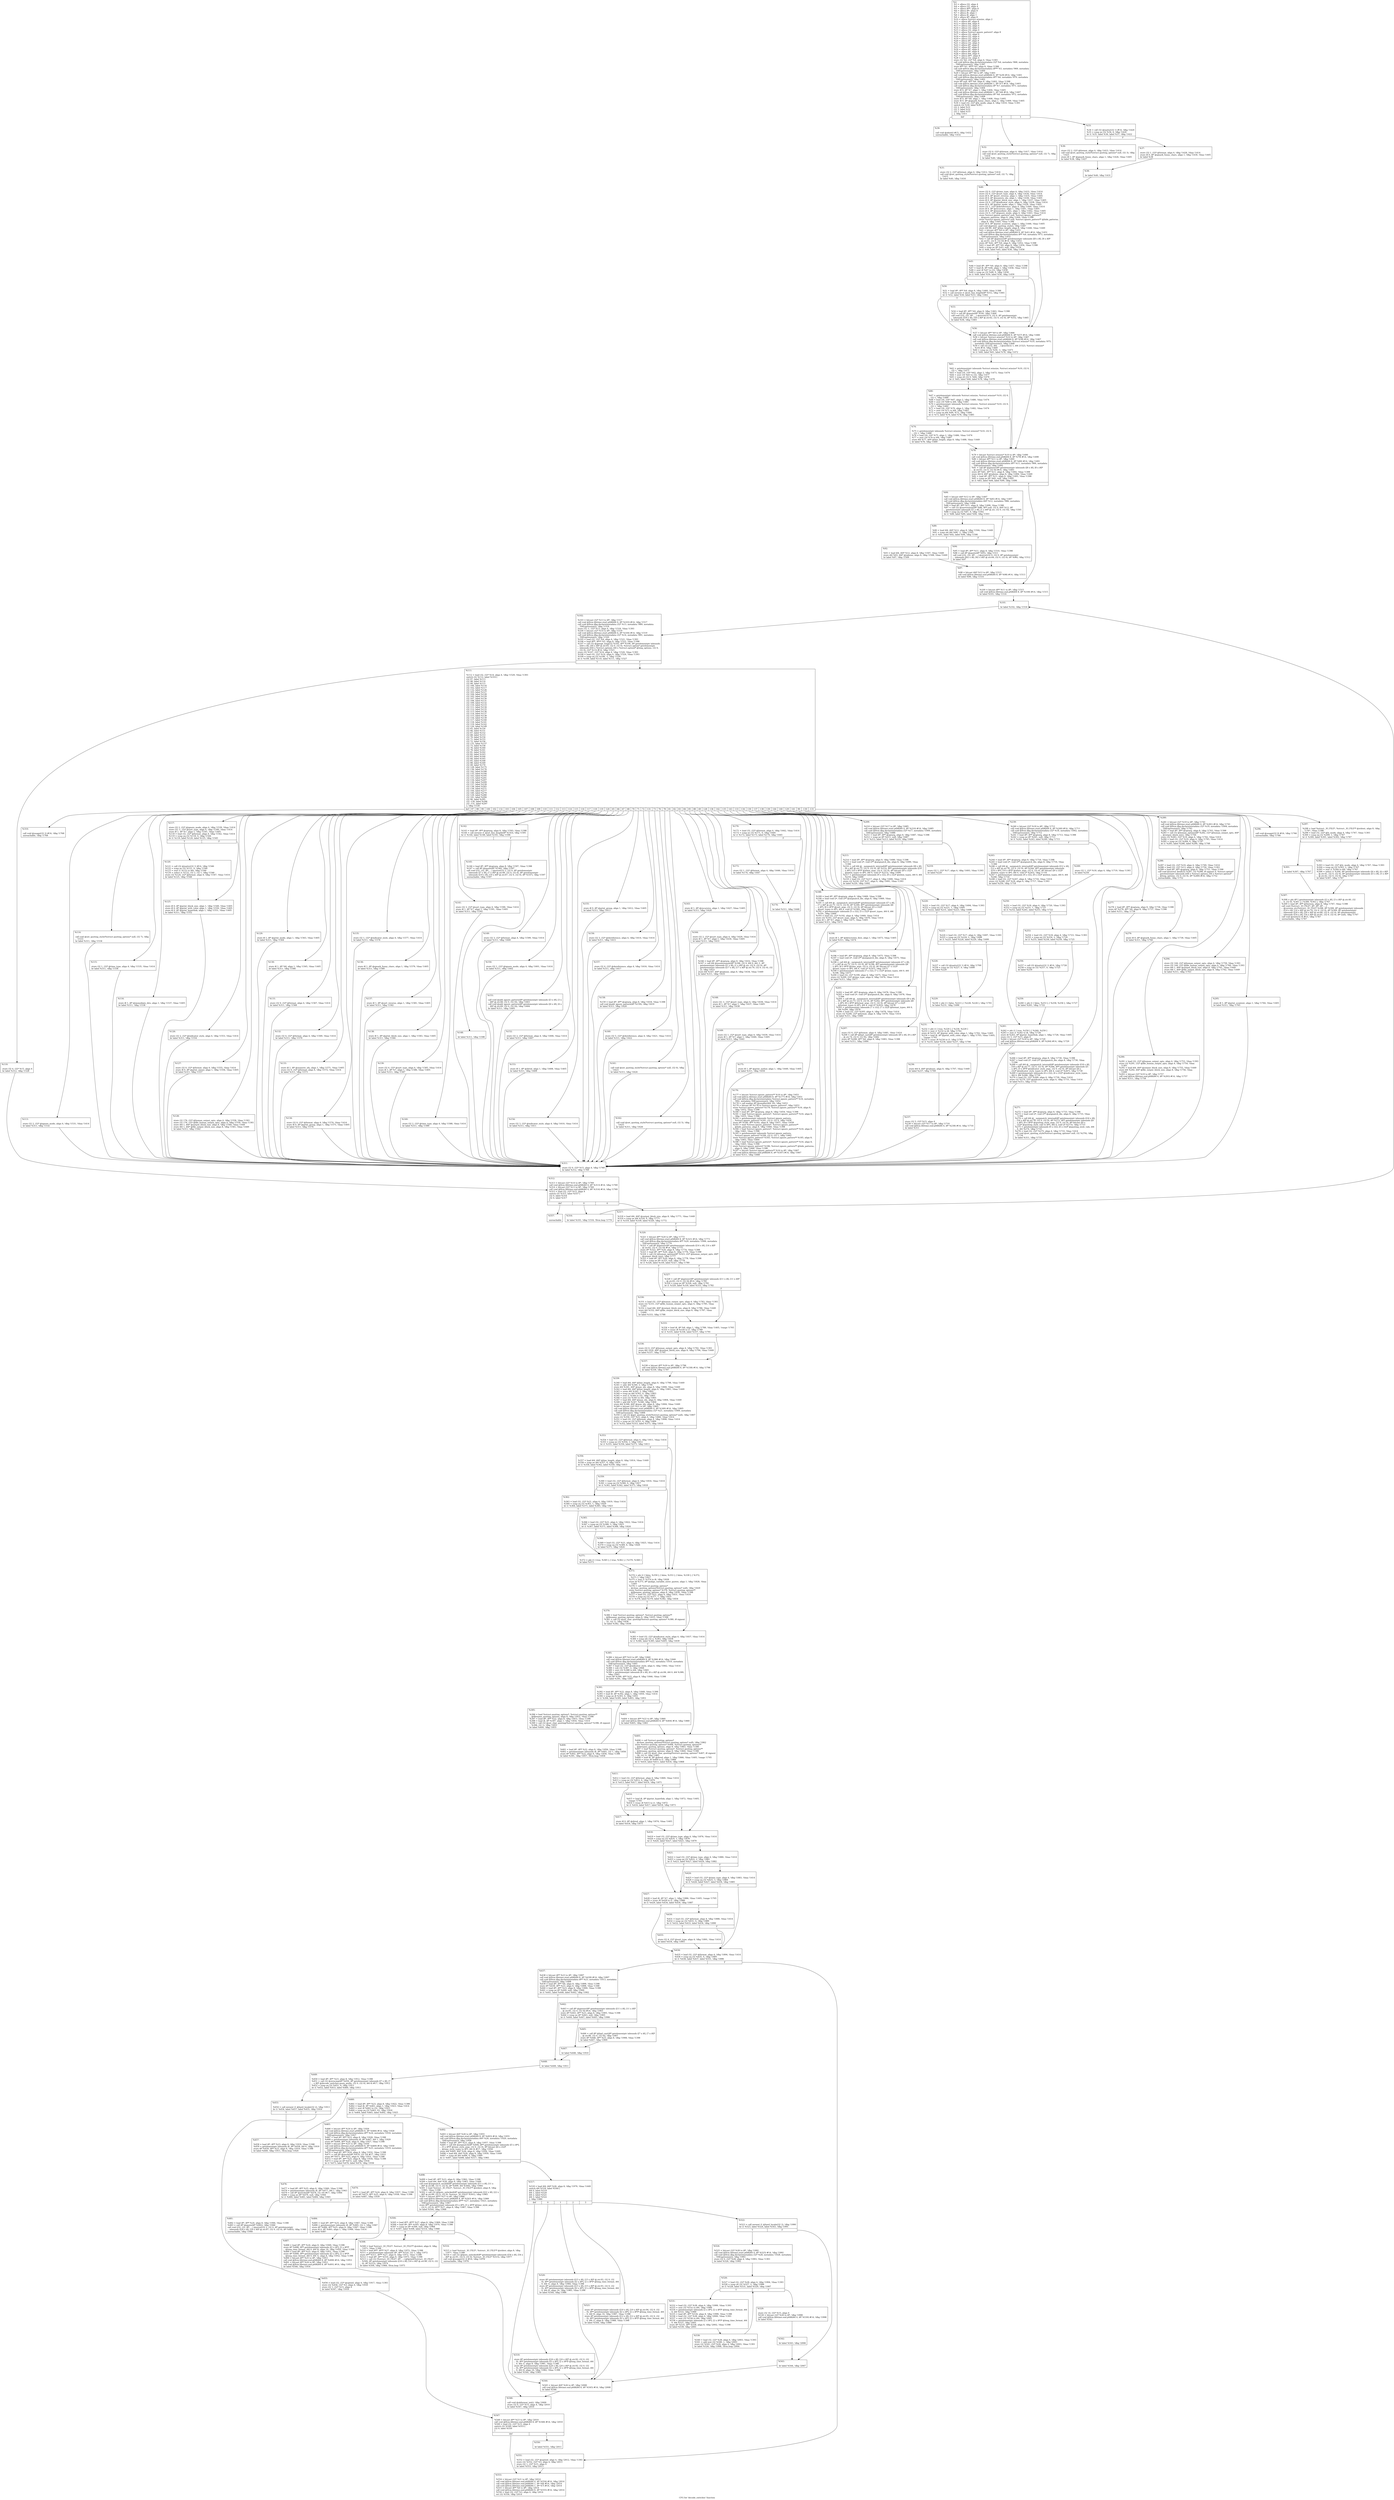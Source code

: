 digraph "CFG for 'decode_switches' function" {
	label="CFG for 'decode_switches' function";

	Node0x2128e00 [shape=record,label="{%2:\l  %3 = alloca i32, align 4\l  %4 = alloca i32, align 4\l  %5 = alloca i8**, align 8\l  %6 = alloca i8*, align 8\l  %7 = alloca i8, align 1\l  %8 = alloca i8, align 1\l  %9 = alloca i8*, align 8\l  %10 = alloca %struct.winsize, align 2\l  %11 = alloca i8*, align 8\l  %12 = alloca i64, align 8\l  %13 = alloca i32, align 4\l  %14 = alloca i32, align 4\l  %15 = alloca i32, align 4\l  %16 = alloca %struct.ignore_pattern*, align 8\l  %17 = alloca i32, align 4\l  %18 = alloca i32, align 4\l  %19 = alloca i32, align 4\l  %20 = alloca i8*, align 8\l  %21 = alloca i32, align 4\l  %22 = alloca i8*, align 8\l  %23 = alloca i8*, align 8\l  %24 = alloca i8*, align 8\l  %25 = alloca i8*, align 8\l  %26 = alloca i64, align 8\l  %27 = alloca i8**, align 8\l  %28 = alloca i32, align 4\l  store i32 %0, i32* %4, align 4, !tbaa !1393\l  call void @llvm.dbg.declare(metadata i32* %4, metadata !968, metadata\l... !DIExpression()), !dbg !1397\l  store i8** %1, i8*** %5, align 8, !tbaa !1398\l  call void @llvm.dbg.declare(metadata i8*** %5, metadata !969, metadata\l... !DIExpression()), !dbg !1400\l  %29 = bitcast i8** %6 to i8*, !dbg !1401\l  call void @llvm.lifetime.start.p0i8(i64 8, i8* %29) #14, !dbg !1401\l  call void @llvm.dbg.declare(metadata i8** %6, metadata !970, metadata\l... !DIExpression()), !dbg !1402\l  store i8* null, i8** %6, align 8, !dbg !1402, !tbaa !1398\l  call void @llvm.lifetime.start.p0i8(i64 1, i8* %7) #14, !dbg !1403\l  call void @llvm.dbg.declare(metadata i8* %7, metadata !971, metadata\l... !DIExpression()), !dbg !1404\l  store i8 0, i8* %7, align 1, !dbg !1404, !tbaa !1405\l  call void @llvm.lifetime.start.p0i8(i64 1, i8* %8) #14, !dbg !1407\l  call void @llvm.dbg.declare(metadata i8* %8, metadata !972, metadata\l... !DIExpression()), !dbg !1408\l  store i8 0, i8* %8, align 1, !dbg !1408, !tbaa !1405\l  store i8 0, i8* @qmark_funny_chars, align 1, !dbg !1409, !tbaa !1405\l  %30 = load i32, i32* @ls_mode, align 4, !dbg !1410, !tbaa !1393\l  switch i32 %30, label %39 [\l    i32 2, label %31\l    i32 3, label %32\l    i32 1, label %33\l  ], !dbg !1411\l|{<s0>def|<s1>2|<s2>3|<s3>1}}"];
	Node0x2128e00:s0 -> Node0x2129eb0;
	Node0x2128e00:s1 -> Node0x2129cd0;
	Node0x2128e00:s2 -> Node0x2129d20;
	Node0x2128e00:s3 -> Node0x2129d70;
	Node0x2129cd0 [shape=record,label="{%31:\l\l  store i32 2, i32* @format, align 4, !dbg !1412, !tbaa !1414\l  call void @set_quoting_style(%struct.quoting_options* null, i32 7), !dbg\l... !1415\l  br label %40, !dbg !1416\l}"];
	Node0x2129cd0 -> Node0x2129f00;
	Node0x2129d20 [shape=record,label="{%32:\l\l  store i32 0, i32* @format, align 4, !dbg !1417, !tbaa !1414\l  call void @set_quoting_style(%struct.quoting_options* null, i32 7), !dbg\l... !1418\l  br label %40, !dbg !1419\l}"];
	Node0x2129d20 -> Node0x2129f00;
	Node0x2129d70 [shape=record,label="{%33:\l\l  %34 = call i32 @isatty(i32 1) #14, !dbg !1420\l  %35 = icmp ne i32 %34, 0, !dbg !1420\l  br i1 %35, label %36, label %37, !dbg !1422\l|{<s0>T|<s1>F}}"];
	Node0x2129d70:s0 -> Node0x2129dc0;
	Node0x2129d70:s1 -> Node0x2129e10;
	Node0x2129dc0 [shape=record,label="{%36:\l\l  store i32 2, i32* @format, align 4, !dbg !1423, !tbaa !1414\l  call void @set_quoting_style(%struct.quoting_options* null, i32 3), !dbg\l... !1425\l  store i8 1, i8* @qmark_funny_chars, align 1, !dbg !1426, !tbaa !1405\l  br label %38, !dbg !1427\l}"];
	Node0x2129dc0 -> Node0x2129e60;
	Node0x2129e10 [shape=record,label="{%37:\l\l  store i32 1, i32* @format, align 4, !dbg !1428, !tbaa !1414\l  store i8 0, i8* @qmark_funny_chars, align 1, !dbg !1430, !tbaa !1405\l  br label %38\l}"];
	Node0x2129e10 -> Node0x2129e60;
	Node0x2129e60 [shape=record,label="{%38:\l\l  br label %40, !dbg !1431\l}"];
	Node0x2129e60 -> Node0x2129f00;
	Node0x2129eb0 [shape=record,label="{%39:\l\l  call void @abort() #15, !dbg !1432\l  unreachable, !dbg !1432\l}"];
	Node0x2129f00 [shape=record,label="{%40:\l\l  store i32 0, i32* @time_type, align 4, !dbg !1433, !tbaa !1414\l  store i32 0, i32* @sort_type, align 4, !dbg !1434, !tbaa !1414\l  store i8 0, i8* @sort_reverse, align 1, !dbg !1435, !tbaa !1405\l  store i8 0, i8* @numeric_ids, align 1, !dbg !1436, !tbaa !1405\l  store i8 0, i8* @print_block_size, align 1, !dbg !1437, !tbaa !1405\l  store i32 0, i32* @indicator_style, align 4, !dbg !1438, !tbaa !1414\l  store i8 0, i8* @print_inode, align 1, !dbg !1439, !tbaa !1405\l  store i32 1, i32* @dereference, align 4, !dbg !1440, !tbaa !1414\l  store i8 0, i8* @recursive, align 1, !dbg !1441, !tbaa !1405\l  store i8 0, i8* @immediate_dirs, align 1, !dbg !1442, !tbaa !1405\l  store i32 0, i32* @ignore_mode, align 4, !dbg !1443, !tbaa !1414\l  store %struct.ignore_pattern* null, %struct.ignore_pattern**\l... @ignore_patterns, align 8, !dbg !1444, !tbaa !1398\l  store %struct.ignore_pattern* null, %struct.ignore_pattern** @hide_patterns,\l... align 8, !dbg !1445, !tbaa !1398\l  store i8 0, i8* @print_scontext, align 1, !dbg !1446, !tbaa !1405\l  call void @getenv_quoting_style(), !dbg !1447\l  store i64 80, i64* @line_length, align 8, !dbg !1448, !tbaa !1449\l  %41 = bitcast i8** %9 to i8*, !dbg !1451\l  call void @llvm.lifetime.start.p0i8(i64 8, i8* %41) #14, !dbg !1451\l  call void @llvm.dbg.declare(metadata i8** %9, metadata !973, metadata\l... !DIExpression()), !dbg !1452\l  %42 = call i8* @getenv(i8* getelementptr inbounds ([8 x i8], [8 x i8]*\l... @.str.61, i32 0, i32 0)) #14, !dbg !1453\l  store i8* %42, i8** %9, align 8, !dbg !1452, !tbaa !1398\l  %43 = load i8*, i8** %9, align 8, !dbg !1454, !tbaa !1398\l  %44 = icmp ne i8* %43, null, !dbg !1454\l  br i1 %44, label %45, label %56, !dbg !1456\l|{<s0>T|<s1>F}}"];
	Node0x2129f00:s0 -> Node0x2129f50;
	Node0x2129f00:s1 -> Node0x212a040;
	Node0x2129f50 [shape=record,label="{%45:\l\l  %46 = load i8*, i8** %9, align 8, !dbg !1457, !tbaa !1398\l  %47 = load i8, i8* %46, align 1, !dbg !1458, !tbaa !1414\l  %48 = sext i8 %47 to i32, !dbg !1458\l  %49 = icmp ne i32 %48, 0, !dbg !1458\l  br i1 %49, label %50, label %56, !dbg !1459\l|{<s0>T|<s1>F}}"];
	Node0x2129f50:s0 -> Node0x2129fa0;
	Node0x2129f50:s1 -> Node0x212a040;
	Node0x2129fa0 [shape=record,label="{%50:\l\l  %51 = load i8*, i8** %9, align 8, !dbg !1460, !tbaa !1398\l  %52 = call zeroext i1 @set_line_length(i8* %51), !dbg !1461\l  br i1 %52, label %56, label %53, !dbg !1462\l|{<s0>T|<s1>F}}"];
	Node0x2129fa0:s0 -> Node0x212a040;
	Node0x2129fa0:s1 -> Node0x2129ff0;
	Node0x2129ff0 [shape=record,label="{%53:\l\l  %54 = load i8*, i8** %9, align 8, !dbg !1463, !tbaa !1398\l  %55 = call i8* @quote(i8* %54), !dbg !1464\l  call void (i32, i32, i8*, ...) @error(i32 0, i32 0, i8* getelementptr\l... inbounds ([59 x i8], [59 x i8]* @.str.62, i32 0, i32 0), i8* %55), !dbg !1465\l  br label %56, !dbg !1465\l}"];
	Node0x2129ff0 -> Node0x212a040;
	Node0x212a040 [shape=record,label="{%56:\l\l  %57 = bitcast i8** %9 to i8*, !dbg !1466\l  call void @llvm.lifetime.end.p0i8(i64 8, i8* %57) #14, !dbg !1466\l  %58 = bitcast %struct.winsize* %10 to i8*, !dbg !1467\l  call void @llvm.lifetime.start.p0i8(i64 8, i8* %58) #14, !dbg !1467\l  call void @llvm.dbg.declare(metadata %struct.winsize* %10, metadata !975,\l... metadata !DIExpression()), !dbg !1468\l  %59 = call i32 (i32, i64, ...) @ioctl(i32 1, i64 21523, %struct.winsize*\l... %10) #14, !dbg !1469\l  %60 = icmp ne i32 %59, -1, !dbg !1471\l  br i1 %60, label %61, label %78, !dbg !1472\l|{<s0>T|<s1>F}}"];
	Node0x212a040:s0 -> Node0x212a090;
	Node0x212a040:s1 -> Node0x212a180;
	Node0x212a090 [shape=record,label="{%61:\l\l  %62 = getelementptr inbounds %struct.winsize, %struct.winsize* %10, i32 0,\l... i32 1, !dbg !1473\l  %63 = load i16, i16* %62, align 2, !dbg !1473, !tbaa !1474\l  %64 = zext i16 %63 to i32, !dbg !1477\l  %65 = icmp slt i32 0, %64, !dbg !1478\l  br i1 %65, label %66, label %78, !dbg !1479\l|{<s0>T|<s1>F}}"];
	Node0x212a090:s0 -> Node0x212a0e0;
	Node0x212a090:s1 -> Node0x212a180;
	Node0x212a0e0 [shape=record,label="{%66:\l\l  %67 = getelementptr inbounds %struct.winsize, %struct.winsize* %10, i32 0,\l... i32 1, !dbg !1480\l  %68 = load i16, i16* %67, align 2, !dbg !1480, !tbaa !1474\l  %69 = zext i16 %68 to i64, !dbg !1481\l  %70 = getelementptr inbounds %struct.winsize, %struct.winsize* %10, i32 0,\l... i32 1, !dbg !1482\l  %71 = load i16, i16* %70, align 2, !dbg !1482, !tbaa !1474\l  %72 = zext i16 %71 to i64, !dbg !1483\l  %73 = icmp eq i64 %69, %72, !dbg !1484\l  br i1 %73, label %74, label %78, !dbg !1485\l|{<s0>T|<s1>F}}"];
	Node0x212a0e0:s0 -> Node0x212a130;
	Node0x212a0e0:s1 -> Node0x212a180;
	Node0x212a130 [shape=record,label="{%74:\l\l  %75 = getelementptr inbounds %struct.winsize, %struct.winsize* %10, i32 0,\l... i32 1, !dbg !1486\l  %76 = load i16, i16* %75, align 2, !dbg !1486, !tbaa !1474\l  %77 = zext i16 %76 to i64, !dbg !1487\l  store i64 %77, i64* @line_length, align 8, !dbg !1488, !tbaa !1449\l  br label %78, !dbg !1489\l}"];
	Node0x212a130 -> Node0x212a180;
	Node0x212a180 [shape=record,label="{%78:\l\l  %79 = bitcast %struct.winsize* %10 to i8*, !dbg !1490\l  call void @llvm.lifetime.end.p0i8(i64 8, i8* %79) #14, !dbg !1490\l  %80 = bitcast i8** %11 to i8*, !dbg !1491\l  call void @llvm.lifetime.start.p0i8(i64 8, i8* %80) #14, !dbg !1491\l  call void @llvm.dbg.declare(metadata i8** %11, metadata !984, metadata\l... !DIExpression()), !dbg !1492\l  %81 = call i8* @getenv(i8* getelementptr inbounds ([8 x i8], [8 x i8]*\l... @.str.63, i32 0, i32 0)) #14, !dbg !1493\l  store i8* %81, i8** %11, align 8, !dbg !1492, !tbaa !1398\l  store i64 8, i64* @tabsize, align 8, !dbg !1494, !tbaa !1449\l  %82 = load i8*, i8** %11, align 8, !dbg !1495, !tbaa !1398\l  %83 = icmp ne i8* %82, null, !dbg !1495\l  br i1 %83, label %84, label %99, !dbg !1496\l|{<s0>T|<s1>F}}"];
	Node0x212a180:s0 -> Node0x212a1d0;
	Node0x212a180:s1 -> Node0x212a360;
	Node0x212a1d0 [shape=record,label="{%84:\l\l  %85 = bitcast i64* %12 to i8*, !dbg !1497\l  call void @llvm.lifetime.start.p0i8(i64 8, i8* %85) #14, !dbg !1497\l  call void @llvm.dbg.declare(metadata i64* %12, metadata !986, metadata\l... !DIExpression()), !dbg !1498\l  %86 = load i8*, i8** %11, align 8, !dbg !1499, !tbaa !1398\l  %87 = call i32 @xstrtoumax(i8* %86, i8** null, i32 0, i64* %12, i8*\l... getelementptr inbounds ([1 x i8], [1 x i8]* @.str, i32 0, i32 0)), !dbg !1501\l  %88 = icmp eq i32 %87, 0, !dbg !1502\l  br i1 %88, label %89, label %94, !dbg !1503\l|{<s0>T|<s1>F}}"];
	Node0x212a1d0:s0 -> Node0x212a220;
	Node0x212a1d0:s1 -> Node0x212a2c0;
	Node0x212a220 [shape=record,label="{%89:\l\l  %90 = load i64, i64* %12, align 8, !dbg !1504, !tbaa !1449\l  %91 = icmp ule i64 %90, -1, !dbg !1505\l  br i1 %91, label %92, label %94, !dbg !1506\l|{<s0>T|<s1>F}}"];
	Node0x212a220:s0 -> Node0x212a270;
	Node0x212a220:s1 -> Node0x212a2c0;
	Node0x212a270 [shape=record,label="{%92:\l\l  %93 = load i64, i64* %12, align 8, !dbg !1507, !tbaa !1449\l  store i64 %93, i64* @tabsize, align 8, !dbg !1508, !tbaa !1449\l  br label %97, !dbg !1509\l}"];
	Node0x212a270 -> Node0x212a310;
	Node0x212a2c0 [shape=record,label="{%94:\l\l  %95 = load i8*, i8** %11, align 8, !dbg !1510, !tbaa !1398\l  %96 = call i8* @quote(i8* %95), !dbg !1511\l  call void (i32, i32, i8*, ...) @error(i32 0, i32 0, i8* getelementptr\l... inbounds ([62 x i8], [62 x i8]* @.str.64, i32 0, i32 0), i8* %96), !dbg !1512\l  br label %97\l}"];
	Node0x212a2c0 -> Node0x212a310;
	Node0x212a310 [shape=record,label="{%97:\l\l  %98 = bitcast i64* %12 to i8*, !dbg !1513\l  call void @llvm.lifetime.end.p0i8(i64 8, i8* %98) #14, !dbg !1513\l  br label %99, !dbg !1514\l}"];
	Node0x212a310 -> Node0x212a360;
	Node0x212a360 [shape=record,label="{%99:\l\l  %100 = bitcast i8** %11 to i8*, !dbg !1515\l  call void @llvm.lifetime.end.p0i8(i64 8, i8* %100) #14, !dbg !1515\l  br label %101, !dbg !1516\l}"];
	Node0x212a360 -> Node0x212a3b0;
	Node0x212a3b0 [shape=record,label="{%101:\l\l  br label %102, !dbg !1516\l}"];
	Node0x212a3b0 -> Node0x212a400;
	Node0x212a400 [shape=record,label="{%102:\l\l  %103 = bitcast i32* %13 to i8*, !dbg !1517\l  call void @llvm.lifetime.start.p0i8(i64 4, i8* %103) #14, !dbg !1517\l  call void @llvm.dbg.declare(metadata i32* %13, metadata !989, metadata\l... !DIExpression()), !dbg !1518\l  store i32 -1, i32* %13, align 4, !dbg !1518, !tbaa !1393\l  %104 = bitcast i32* %14 to i8*, !dbg !1519\l  call void @llvm.lifetime.start.p0i8(i64 4, i8* %104) #14, !dbg !1519\l  call void @llvm.dbg.declare(metadata i32* %14, metadata !991, metadata\l... !DIExpression()), !dbg !1520\l  %105 = load i32, i32* %4, align 4, !dbg !1521, !tbaa !1393\l  %106 = load i8**, i8*** %5, align 8, !dbg !1522, !tbaa !1398\l  %107 = call i32 @getopt_long(i32 %105, i8** %106, i8* getelementptr inbounds\l... ([44 x i8], [44 x i8]* @.str.65, i32 0, i32 0), %struct.option* getelementptr\l... inbounds ([44 x %struct.option], [44 x %struct.option]* @long_options, i32 0,\l... i32 0), i32* %13) #14, !dbg !1523\l  store i32 %107, i32* %14, align 4, !dbg !1520, !tbaa !1393\l  %108 = load i32, i32* %14, align 4, !dbg !1524, !tbaa !1393\l  %109 = icmp eq i32 %108, -1, !dbg !1526\l  br i1 %109, label %110, label %111, !dbg !1527\l|{<s0>T|<s1>F}}"];
	Node0x212a400:s0 -> Node0x212a450;
	Node0x212a400:s1 -> Node0x212a4a0;
	Node0x212a450 [shape=record,label="{%110:\l\l  store i32 4, i32* %15, align 4\l  br label %312, !dbg !1528\l}"];
	Node0x212a450 -> Node0x212c070;
	Node0x212a4a0 [shape=record,label="{%111:\l\l  %112 = load i32, i32* %14, align 4, !dbg !1529, !tbaa !1393\l  switch i32 %112, label %310 [\l    i32 97, label %113\l    i32 98, label %114\l    i32 99, label %115\l    i32 100, label %116\l    i32 102, label %117\l    i32 132, label %126\l    i32 103, label %127\l    i32 104, label %128\l    i32 105, label %129\l    i32 107, label %130\l    i32 108, label %131\l    i32 109, label %132\l    i32 110, label %133\l    i32 111, label %134\l    i32 112, label %135\l    i32 113, label %136\l    i32 114, label %137\l    i32 115, label %138\l    i32 116, label %139\l    i32 117, label %140\l    i32 118, label %141\l    i32 119, label %142\l    i32 120, label %149\l    i32 65, label %150\l    i32 66, label %151\l    i32 67, label %152\l    i32 68, label %153\l    i32 70, label %154\l    i32 71, label %155\l    i32 72, label %156\l    i32 131, label %157\l    i32 73, label %158\l    i32 76, label %160\l    i32 78, label %161\l    i32 81, label %162\l    i32 82, label %163\l    i32 83, label %164\l    i32 84, label %165\l    i32 85, label %168\l    i32 88, label %169\l    i32 49, label %170\l    i32 128, label %175\l    i32 136, label %176\l    i32 142, label %188\l    i32 135, label %194\l    i32 143, label %195\l    i32 133, label %201\l    i32 134, label %207\l    i32 130, label %209\l    i32 137, label %239\l    i32 138, label %265\l    i32 139, label %271\l    i32 144, label %277\l    i32 140, label %279\l    i32 129, label %280\l    i32 141, label %294\l    i32 90, label %295\l    i32 -130, label %296\l    i32 -131, label %297\l  ], !dbg !1530\l|{<s0>def|<s1>97|<s2>98|<s3>99|<s4>100|<s5>102|<s6>132|<s7>103|<s8>104|<s9>105|<s10>107|<s11>108|<s12>109|<s13>110|<s14>111|<s15>112|<s16>113|<s17>114|<s18>115|<s19>116|<s20>117|<s21>118|<s22>119|<s23>120|<s24>65|<s25>66|<s26>67|<s27>68|<s28>70|<s29>71|<s30>72|<s31>131|<s32>73|<s33>76|<s34>78|<s35>81|<s36>82|<s37>83|<s38>84|<s39>85|<s40>88|<s41>49|<s42>128|<s43>136|<s44>142|<s45>135|<s46>143|<s47>133|<s48>134|<s49>130|<s50>137|<s51>138|<s52>139|<s53>144|<s54>140|<s55>129|<s56>141|<s57>90|<s58>-130|<s59>-131}}"];
	Node0x212a4a0:s0 -> Node0x212bfd0;
	Node0x212a4a0:s1 -> Node0x212a4f0;
	Node0x212a4a0:s2 -> Node0x212a540;
	Node0x212a4a0:s3 -> Node0x212a590;
	Node0x212a4a0:s4 -> Node0x212a5e0;
	Node0x212a4a0:s5 -> Node0x212a630;
	Node0x212a4a0:s6 -> Node0x212a720;
	Node0x212a4a0:s7 -> Node0x212a770;
	Node0x212a4a0:s8 -> Node0x212a7c0;
	Node0x212a4a0:s9 -> Node0x212a810;
	Node0x212a4a0:s10 -> Node0x212a860;
	Node0x212a4a0:s11 -> Node0x212a8b0;
	Node0x212a4a0:s12 -> Node0x212a900;
	Node0x212a4a0:s13 -> Node0x212a950;
	Node0x212a4a0:s14 -> Node0x212a9a0;
	Node0x212a4a0:s15 -> Node0x212a9f0;
	Node0x212a4a0:s16 -> Node0x212aa40;
	Node0x212a4a0:s17 -> Node0x212aa90;
	Node0x212a4a0:s18 -> Node0x212aae0;
	Node0x212a4a0:s19 -> Node0x212ab30;
	Node0x212a4a0:s20 -> Node0x212ab80;
	Node0x212a4a0:s21 -> Node0x212abd0;
	Node0x212a4a0:s22 -> Node0x212ac20;
	Node0x212a4a0:s23 -> Node0x212ad10;
	Node0x212a4a0:s24 -> Node0x212ad60;
	Node0x212a4a0:s25 -> Node0x212adb0;
	Node0x212a4a0:s26 -> Node0x212ae00;
	Node0x212a4a0:s27 -> Node0x212ae50;
	Node0x212a4a0:s28 -> Node0x212aea0;
	Node0x212a4a0:s29 -> Node0x212aef0;
	Node0x212a4a0:s30 -> Node0x212af40;
	Node0x212a4a0:s31 -> Node0x212af90;
	Node0x212a4a0:s32 -> Node0x212afe0;
	Node0x212a4a0:s33 -> Node0x212b030;
	Node0x212a4a0:s34 -> Node0x212b080;
	Node0x212a4a0:s35 -> Node0x212b0d0;
	Node0x212a4a0:s36 -> Node0x212b120;
	Node0x212a4a0:s37 -> Node0x212b170;
	Node0x212a4a0:s38 -> Node0x212b1c0;
	Node0x212a4a0:s39 -> Node0x212b210;
	Node0x212a4a0:s40 -> Node0x212b260;
	Node0x212a4a0:s41 -> Node0x212b2b0;
	Node0x212a4a0:s42 -> Node0x212b3a0;
	Node0x212a4a0:s43 -> Node0x212b3f0;
	Node0x212a4a0:s44 -> Node0x212b440;
	Node0x212a4a0:s45 -> Node0x212b490;
	Node0x212a4a0:s46 -> Node0x212b4e0;
	Node0x212a4a0:s47 -> Node0x212b530;
	Node0x212a4a0:s48 -> Node0x212b580;
	Node0x212a4a0:s49 -> Node0x212b5d0;
	Node0x212a4a0:s50 -> Node0x212b8f0;
	Node0x212a4a0:s51 -> Node0x212bb70;
	Node0x212a4a0:s52 -> Node0x212bbc0;
	Node0x212a4a0:s53 -> Node0x212bc10;
	Node0x212a4a0:s54 -> Node0x212bc60;
	Node0x212a4a0:s55 -> Node0x212bcb0;
	Node0x212a4a0:s56 -> Node0x212bda0;
	Node0x212a4a0:s57 -> Node0x212bdf0;
	Node0x212a4a0:s58 -> Node0x212be40;
	Node0x212a4a0:s59 -> Node0x212be90;
	Node0x212a4f0 [shape=record,label="{%113:\l\l  store i32 2, i32* @ignore_mode, align 4, !dbg !1531, !tbaa !1414\l  br label %311, !dbg !1532\l}"];
	Node0x212a4f0 -> Node0x212c020;
	Node0x212a540 [shape=record,label="{%114:\l\l  call void @set_quoting_style(%struct.quoting_options* null, i32 7), !dbg\l... !1533\l  br label %311, !dbg !1534\l}"];
	Node0x212a540 -> Node0x212c020;
	Node0x212a590 [shape=record,label="{%115:\l\l  store i32 1, i32* @time_type, align 4, !dbg !1535, !tbaa !1414\l  br label %311, !dbg !1536\l}"];
	Node0x212a590 -> Node0x212c020;
	Node0x212a5e0 [shape=record,label="{%116:\l\l  store i8 1, i8* @immediate_dirs, align 1, !dbg !1537, !tbaa !1405\l  br label %311, !dbg !1538\l}"];
	Node0x212a5e0 -> Node0x212c020;
	Node0x212a630 [shape=record,label="{%117:\l\l  store i32 2, i32* @ignore_mode, align 4, !dbg !1539, !tbaa !1414\l  store i32 -1, i32* @sort_type, align 4, !dbg !1540, !tbaa !1414\l  store i8 1, i8* %7, align 1, !dbg !1541, !tbaa !1405\l  %118 = load i32, i32* @format, align 4, !dbg !1542, !tbaa !1414\l  %119 = icmp eq i32 %118, 0, !dbg !1544\l  br i1 %119, label %120, label %125, !dbg !1545\l|{<s0>T|<s1>F}}"];
	Node0x212a630:s0 -> Node0x212a680;
	Node0x212a630:s1 -> Node0x212a6d0;
	Node0x212a680 [shape=record,label="{%120:\l\l  %121 = call i32 @isatty(i32 1) #14, !dbg !1546\l  %122 = icmp ne i32 %121, 0, !dbg !1546\l  %123 = zext i1 %122 to i64, !dbg !1546\l  %124 = select i1 %122, i32 2, i32 1, !dbg !1546\l  store i32 %124, i32* @format, align 4, !dbg !1547, !tbaa !1414\l  br label %125, !dbg !1548\l}"];
	Node0x212a680 -> Node0x212a6d0;
	Node0x212a6d0 [shape=record,label="{%125:\l\l  store i8 0, i8* @print_block_size, align 1, !dbg !1549, !tbaa !1405\l  store i8 0, i8* @print_with_color, align 1, !dbg !1550, !tbaa !1405\l  store i8 0, i8* @print_hyperlink, align 1, !dbg !1551, !tbaa !1405\l  br label %311, !dbg !1552\l}"];
	Node0x212a6d0 -> Node0x212c020;
	Node0x212a720 [shape=record,label="{%126:\l\l  store i32 2, i32* @indicator_style, align 4, !dbg !1553, !tbaa !1414\l  br label %311, !dbg !1554\l}"];
	Node0x212a720 -> Node0x212c020;
	Node0x212a770 [shape=record,label="{%127:\l\l  store i32 0, i32* @format, align 4, !dbg !1555, !tbaa !1414\l  store i8 0, i8* @print_owner, align 1, !dbg !1556, !tbaa !1405\l  br label %311, !dbg !1557\l}"];
	Node0x212a770 -> Node0x212c020;
	Node0x212a7c0 [shape=record,label="{%128:\l\l  store i32 176, i32* @human_output_opts, align 4, !dbg !1558, !tbaa !1393\l  store i32 176, i32* @file_human_output_opts, align 4, !dbg !1559, !tbaa !1393\l  store i64 1, i64* @output_block_size, align 8, !dbg !1560, !tbaa !1449\l  store i64 1, i64* @file_output_block_size, align 8, !dbg !1561, !tbaa !1449\l  br label %311, !dbg !1562\l}"];
	Node0x212a7c0 -> Node0x212c020;
	Node0x212a810 [shape=record,label="{%129:\l\l  store i8 1, i8* @print_inode, align 1, !dbg !1563, !tbaa !1405\l  br label %311, !dbg !1564\l}"];
	Node0x212a810 -> Node0x212c020;
	Node0x212a860 [shape=record,label="{%130:\l\l  store i8 1, i8* %8, align 1, !dbg !1565, !tbaa !1405\l  br label %311, !dbg !1566\l}"];
	Node0x212a860 -> Node0x212c020;
	Node0x212a8b0 [shape=record,label="{%131:\l\l  store i32 0, i32* @format, align 4, !dbg !1567, !tbaa !1414\l  br label %311, !dbg !1568\l}"];
	Node0x212a8b0 -> Node0x212c020;
	Node0x212a900 [shape=record,label="{%132:\l\l  store i32 4, i32* @format, align 4, !dbg !1569, !tbaa !1414\l  br label %311, !dbg !1570\l}"];
	Node0x212a900 -> Node0x212c020;
	Node0x212a950 [shape=record,label="{%133:\l\l  store i8 1, i8* @numeric_ids, align 1, !dbg !1571, !tbaa !1405\l  store i32 0, i32* @format, align 4, !dbg !1572, !tbaa !1414\l  br label %311, !dbg !1573\l}"];
	Node0x212a950 -> Node0x212c020;
	Node0x212a9a0 [shape=record,label="{%134:\l\l  store i32 0, i32* @format, align 4, !dbg !1574, !tbaa !1414\l  store i8 0, i8* @print_group, align 1, !dbg !1575, !tbaa !1405\l  br label %311, !dbg !1576\l}"];
	Node0x212a9a0 -> Node0x212c020;
	Node0x212a9f0 [shape=record,label="{%135:\l\l  store i32 1, i32* @indicator_style, align 4, !dbg !1577, !tbaa !1414\l  br label %311, !dbg !1578\l}"];
	Node0x212a9f0 -> Node0x212c020;
	Node0x212aa40 [shape=record,label="{%136:\l\l  store i8 1, i8* @qmark_funny_chars, align 1, !dbg !1579, !tbaa !1405\l  br label %311, !dbg !1580\l}"];
	Node0x212aa40 -> Node0x212c020;
	Node0x212aa90 [shape=record,label="{%137:\l\l  store i8 1, i8* @sort_reverse, align 1, !dbg !1581, !tbaa !1405\l  br label %311, !dbg !1582\l}"];
	Node0x212aa90 -> Node0x212c020;
	Node0x212aae0 [shape=record,label="{%138:\l\l  store i8 1, i8* @print_block_size, align 1, !dbg !1583, !tbaa !1405\l  br label %311, !dbg !1584\l}"];
	Node0x212aae0 -> Node0x212c020;
	Node0x212ab30 [shape=record,label="{%139:\l\l  store i32 4, i32* @sort_type, align 4, !dbg !1585, !tbaa !1414\l  store i8 1, i8* %7, align 1, !dbg !1586, !tbaa !1405\l  br label %311, !dbg !1587\l}"];
	Node0x212ab30 -> Node0x212c020;
	Node0x212ab80 [shape=record,label="{%140:\l\l  store i32 2, i32* @time_type, align 4, !dbg !1588, !tbaa !1414\l  br label %311, !dbg !1589\l}"];
	Node0x212ab80 -> Node0x212c020;
	Node0x212abd0 [shape=record,label="{%141:\l\l  store i32 3, i32* @sort_type, align 4, !dbg !1590, !tbaa !1414\l  store i8 1, i8* %7, align 1, !dbg !1591, !tbaa !1405\l  br label %311, !dbg !1592\l}"];
	Node0x212abd0 -> Node0x212c020;
	Node0x212ac20 [shape=record,label="{%142:\l\l  %143 = load i8*, i8** @optarg, align 8, !dbg !1593, !tbaa !1398\l  %144 = call zeroext i1 @set_line_length(i8* %143), !dbg !1595\l  br i1 %144, label %148, label %145, !dbg !1596\l|{<s0>T|<s1>F}}"];
	Node0x212ac20:s0 -> Node0x212acc0;
	Node0x212ac20:s1 -> Node0x212ac70;
	Node0x212ac70 [shape=record,label="{%145:\l\l  %146 = load i8*, i8** @optarg, align 8, !dbg !1597, !tbaa !1398\l  %147 = call i8* @quote(i8* %146), !dbg !1597\l  call void (i32, i32, i8*, ...) @error(i32 2, i32 0, i8* getelementptr\l... inbounds ([7 x i8], [7 x i8]* @.str.66, i32 0, i32 0), i8* getelementptr\l... inbounds ([19 x i8], [19 x i8]* @.str.67, i32 0, i32 0), i8* %147), !dbg !1597\l  unreachable, !dbg !1597\l}"];
	Node0x212acc0 [shape=record,label="{%148:\l\l  br label %311, !dbg !1598\l}"];
	Node0x212acc0 -> Node0x212c020;
	Node0x212ad10 [shape=record,label="{%149:\l\l  store i32 3, i32* @format, align 4, !dbg !1599, !tbaa !1414\l  br label %311, !dbg !1600\l}"];
	Node0x212ad10 -> Node0x212c020;
	Node0x212ad60 [shape=record,label="{%150:\l\l  store i32 1, i32* @ignore_mode, align 4, !dbg !1601, !tbaa !1414\l  br label %311, !dbg !1602\l}"];
	Node0x212ad60 -> Node0x212c020;
	Node0x212adb0 [shape=record,label="{%151:\l\l  call void @add_ignore_pattern(i8* getelementptr inbounds ([3 x i8], [3 x\l... i8]* @.str.68, i32 0, i32 0)), !dbg !1603\l  call void @add_ignore_pattern(i8* getelementptr inbounds ([4 x i8], [4 x\l... i8]* @.str.69, i32 0, i32 0)), !dbg !1604\l  br label %311, !dbg !1605\l}"];
	Node0x212adb0 -> Node0x212c020;
	Node0x212ae00 [shape=record,label="{%152:\l\l  store i32 2, i32* @format, align 4, !dbg !1606, !tbaa !1414\l  br label %311, !dbg !1607\l}"];
	Node0x212ae00 -> Node0x212c020;
	Node0x212ae50 [shape=record,label="{%153:\l\l  store i8 1, i8* @dired, align 1, !dbg !1608, !tbaa !1405\l  br label %311, !dbg !1609\l}"];
	Node0x212ae50 -> Node0x212c020;
	Node0x212aea0 [shape=record,label="{%154:\l\l  store i32 3, i32* @indicator_style, align 4, !dbg !1610, !tbaa !1414\l  br label %311, !dbg !1611\l}"];
	Node0x212aea0 -> Node0x212c020;
	Node0x212aef0 [shape=record,label="{%155:\l\l  store i8 0, i8* @print_group, align 1, !dbg !1612, !tbaa !1405\l  br label %311, !dbg !1613\l}"];
	Node0x212aef0 -> Node0x212c020;
	Node0x212af40 [shape=record,label="{%156:\l\l  store i32 3, i32* @dereference, align 4, !dbg !1614, !tbaa !1414\l  br label %311, !dbg !1615\l}"];
	Node0x212af40 -> Node0x212c020;
	Node0x212af90 [shape=record,label="{%157:\l\l  store i32 4, i32* @dereference, align 4, !dbg !1616, !tbaa !1414\l  br label %311, !dbg !1617\l}"];
	Node0x212af90 -> Node0x212c020;
	Node0x212afe0 [shape=record,label="{%158:\l\l  %159 = load i8*, i8** @optarg, align 8, !dbg !1618, !tbaa !1398\l  call void @add_ignore_pattern(i8* %159), !dbg !1619\l  br label %311, !dbg !1620\l}"];
	Node0x212afe0 -> Node0x212c020;
	Node0x212b030 [shape=record,label="{%160:\l\l  store i32 5, i32* @dereference, align 4, !dbg !1621, !tbaa !1414\l  br label %311, !dbg !1622\l}"];
	Node0x212b030 -> Node0x212c020;
	Node0x212b080 [shape=record,label="{%161:\l\l  call void @set_quoting_style(%struct.quoting_options* null, i32 0), !dbg\l... !1623\l  br label %311, !dbg !1624\l}"];
	Node0x212b080 -> Node0x212c020;
	Node0x212b0d0 [shape=record,label="{%162:\l\l  call void @set_quoting_style(%struct.quoting_options* null, i32 5), !dbg\l... !1625\l  br label %311, !dbg !1626\l}"];
	Node0x212b0d0 -> Node0x212c020;
	Node0x212b120 [shape=record,label="{%163:\l\l  store i8 1, i8* @recursive, align 1, !dbg !1627, !tbaa !1405\l  br label %311, !dbg !1628\l}"];
	Node0x212b120 -> Node0x212c020;
	Node0x212b170 [shape=record,label="{%164:\l\l  store i32 2, i32* @sort_type, align 4, !dbg !1629, !tbaa !1414\l  store i8 1, i8* %7, align 1, !dbg !1630, !tbaa !1405\l  br label %311, !dbg !1631\l}"];
	Node0x212b170 -> Node0x212c020;
	Node0x212b1c0 [shape=record,label="{%165:\l\l  %166 = load i8*, i8** @optarg, align 8, !dbg !1632, !tbaa !1398\l  %167 = call i64 @xnumtoumax(i8* %166, i32 0, i64 0, i64 -1, i8*\l... getelementptr inbounds ([1 x i8], [1 x i8]* @.str, i32 0, i32 0), i8*\l... getelementptr inbounds ([17 x i8], [17 x i8]* @.str.70, i32 0, i32 0), i32\l... 2), !dbg !1633\l  store i64 %167, i64* @tabsize, align 8, !dbg !1634, !tbaa !1449\l  br label %311, !dbg !1635\l}"];
	Node0x212b1c0 -> Node0x212c020;
	Node0x212b210 [shape=record,label="{%168:\l\l  store i32 -1, i32* @sort_type, align 4, !dbg !1636, !tbaa !1414\l  store i8 1, i8* %7, align 1, !dbg !1637, !tbaa !1405\l  br label %311, !dbg !1638\l}"];
	Node0x212b210 -> Node0x212c020;
	Node0x212b260 [shape=record,label="{%169:\l\l  store i32 1, i32* @sort_type, align 4, !dbg !1639, !tbaa !1414\l  store i8 1, i8* %7, align 1, !dbg !1640, !tbaa !1405\l  br label %311, !dbg !1641\l}"];
	Node0x212b260 -> Node0x212c020;
	Node0x212b2b0 [shape=record,label="{%170:\l\l  %171 = load i32, i32* @format, align 4, !dbg !1642, !tbaa !1414\l  %172 = icmp ne i32 %171, 0, !dbg !1644\l  br i1 %172, label %173, label %174, !dbg !1645\l|{<s0>T|<s1>F}}"];
	Node0x212b2b0:s0 -> Node0x212b300;
	Node0x212b2b0:s1 -> Node0x212b350;
	Node0x212b300 [shape=record,label="{%173:\l\l  store i32 1, i32* @format, align 4, !dbg !1646, !tbaa !1414\l  br label %174, !dbg !1647\l}"];
	Node0x212b300 -> Node0x212b350;
	Node0x212b350 [shape=record,label="{%174:\l\l  br label %311, !dbg !1648\l}"];
	Node0x212b350 -> Node0x212c020;
	Node0x212b3a0 [shape=record,label="{%175:\l\l  store i8 1, i8* @print_author, align 1, !dbg !1649, !tbaa !1405\l  br label %311, !dbg !1650\l}"];
	Node0x212b3a0 -> Node0x212c020;
	Node0x212b3f0 [shape=record,label="{%176:\l\l  %177 = bitcast %struct.ignore_pattern** %16 to i8*, !dbg !1651\l  call void @llvm.lifetime.start.p0i8(i64 8, i8* %177) #14, !dbg !1651\l  call void @llvm.dbg.declare(metadata %struct.ignore_pattern** %16, metadata\l... !992, metadata !DIExpression()), !dbg !1652\l  %178 = call noalias i8* @xmalloc(i64 16), !dbg !1653\l  %179 = bitcast i8* %178 to %struct.ignore_pattern*, !dbg !1653\l  store %struct.ignore_pattern* %179, %struct.ignore_pattern** %16, align 8,\l... !dbg !1652, !tbaa !1398\l  %180 = load i8*, i8** @optarg, align 8, !dbg !1654, !tbaa !1398\l  %181 = load %struct.ignore_pattern*, %struct.ignore_pattern** %16, align 8,\l... !dbg !1655, !tbaa !1398\l  %182 = getelementptr inbounds %struct.ignore_pattern,\l... %struct.ignore_pattern* %181, i32 0, i32 0, !dbg !1656\l  store i8* %180, i8** %182, align 8, !dbg !1657, !tbaa !1658\l  %183 = load %struct.ignore_pattern*, %struct.ignore_pattern**\l... @hide_patterns, align 8, !dbg !1660, !tbaa !1398\l  %184 = load %struct.ignore_pattern*, %struct.ignore_pattern** %16, align 8,\l... !dbg !1661, !tbaa !1398\l  %185 = getelementptr inbounds %struct.ignore_pattern,\l... %struct.ignore_pattern* %184, i32 0, i32 1, !dbg !1662\l  store %struct.ignore_pattern* %183, %struct.ignore_pattern** %185, align 8,\l... !dbg !1663, !tbaa !1664\l  %186 = load %struct.ignore_pattern*, %struct.ignore_pattern** %16, align 8,\l... !dbg !1665, !tbaa !1398\l  store %struct.ignore_pattern* %186, %struct.ignore_pattern** @hide_patterns,\l... align 8, !dbg !1666, !tbaa !1398\l  %187 = bitcast %struct.ignore_pattern** %16 to i8*, !dbg !1667\l  call void @llvm.lifetime.end.p0i8(i64 8, i8* %187) #14, !dbg !1667\l  br label %311, !dbg !1668\l}"];
	Node0x212b3f0 -> Node0x212c020;
	Node0x212b440 [shape=record,label="{%188:\l\l  %189 = load i8*, i8** @optarg, align 8, !dbg !1669, !tbaa !1398\l  %190 = load void ()*, void ()** @argmatch_die, align 8, !dbg !1669, !tbaa\l... !1398\l  %191 = call i64 @__xargmatch_internal(i8* getelementptr inbounds ([7 x i8],\l... [7 x i8]* @.str.71, i32 0, i32 0), i8* %189, i8** getelementptr inbounds ([6\l... x i8*], [6 x i8*]* @sort_args, i32 0, i32 0), i8* bitcast ([5 x i32]*\l... @sort_types to i8*), i64 4, void ()* %190), !dbg !1669\l  %192 = getelementptr inbounds [5 x i32], [5 x i32]* @sort_types, i64 0, i64\l... %191, !dbg !1669\l  %193 = load i32, i32* %192, align 4, !dbg !1669, !tbaa !1414\l  store i32 %193, i32* @sort_type, align 4, !dbg !1670, !tbaa !1414\l  store i8 1, i8* %7, align 1, !dbg !1671, !tbaa !1405\l  br label %311, !dbg !1672\l}"];
	Node0x212b440 -> Node0x212c020;
	Node0x212b490 [shape=record,label="{%194:\l\l  store i8 1, i8* @directories_first, align 1, !dbg !1673, !tbaa !1405\l  br label %311, !dbg !1674\l}"];
	Node0x212b490 -> Node0x212c020;
	Node0x212b4e0 [shape=record,label="{%195:\l\l  %196 = load i8*, i8** @optarg, align 8, !dbg !1675, !tbaa !1398\l  %197 = load void ()*, void ()** @argmatch_die, align 8, !dbg !1675, !tbaa\l... !1398\l  %198 = call i64 @__xargmatch_internal(i8* getelementptr inbounds ([7 x i8],\l... [7 x i8]* @.str.72, i32 0, i32 0), i8* %196, i8** getelementptr inbounds ([8\l... x i8*], [8 x i8*]* @time_args, i32 0, i32 0), i8* bitcast ([7 x i32]*\l... @time_types to i8*), i64 4, void ()* %197), !dbg !1675\l  %199 = getelementptr inbounds [7 x i32], [7 x i32]* @time_types, i64 0, i64\l... %198, !dbg !1675\l  %200 = load i32, i32* %199, align 4, !dbg !1675, !tbaa !1414\l  store i32 %200, i32* @time_type, align 4, !dbg !1676, !tbaa !1414\l  br label %311, !dbg !1677\l}"];
	Node0x212b4e0 -> Node0x212c020;
	Node0x212b530 [shape=record,label="{%201:\l\l  %202 = load i8*, i8** @optarg, align 8, !dbg !1678, !tbaa !1398\l  %203 = load void ()*, void ()** @argmatch_die, align 8, !dbg !1678, !tbaa\l... !1398\l  %204 = call i64 @__xargmatch_internal(i8* getelementptr inbounds ([9 x i8],\l... [9 x i8]* @.str.73, i32 0, i32 0), i8* %202, i8** getelementptr inbounds ([8\l... x i8*], [8 x i8*]* @format_args, i32 0, i32 0), i8* bitcast ([7 x i32]*\l... @format_types to i8*), i64 4, void ()* %203), !dbg !1678\l  %205 = getelementptr inbounds [7 x i32], [7 x i32]* @format_types, i64 0,\l... i64 %204, !dbg !1678\l  %206 = load i32, i32* %205, align 4, !dbg !1678, !tbaa !1414\l  store i32 %206, i32* @format, align 4, !dbg !1679, !tbaa !1414\l  br label %311, !dbg !1680\l}"];
	Node0x212b530 -> Node0x212c020;
	Node0x212b580 [shape=record,label="{%207:\l\l  store i32 0, i32* @format, align 4, !dbg !1681, !tbaa !1414\l  %208 = call i8* @bad_cast(i8* getelementptr inbounds ([9 x i8], [9 x i8]*\l... @.str.74, i32 0, i32 0)), !dbg !1682\l  store i8* %208, i8** %6, align 8, !dbg !1683, !tbaa !1398\l  br label %311, !dbg !1684\l}"];
	Node0x212b580 -> Node0x212c020;
	Node0x212b5d0 [shape=record,label="{%209:\l\l  %210 = bitcast i32* %17 to i8*, !dbg !1685\l  call void @llvm.lifetime.start.p0i8(i64 4, i8* %210) #14, !dbg !1685\l  call void @llvm.dbg.declare(metadata i32* %17, metadata !1000, metadata\l... !DIExpression()), !dbg !1686\l  %211 = load i8*, i8** @optarg, align 8, !dbg !1687, !tbaa !1398\l  %212 = icmp ne i8* %211, null, !dbg !1687\l  br i1 %212, label %213, label %219, !dbg !1689\l|{<s0>T|<s1>F}}"];
	Node0x212b5d0:s0 -> Node0x212b620;
	Node0x212b5d0:s1 -> Node0x212b670;
	Node0x212b620 [shape=record,label="{%213:\l\l  %214 = load i8*, i8** @optarg, align 8, !dbg !1690, !tbaa !1398\l  %215 = load void ()*, void ()** @argmatch_die, align 8, !dbg !1690, !tbaa\l... !1398\l  %216 = call i64 @__xargmatch_internal(i8* getelementptr inbounds ([8 x i8],\l... [8 x i8]* @.str.75, i32 0, i32 0), i8* %214, i8** getelementptr inbounds ([10\l... x i8*], [10 x i8*]* @when_args, i32 0, i32 0), i8* bitcast ([9 x i32]*\l... @when_types to i8*), i64 4, void ()* %215), !dbg !1690\l  %217 = getelementptr inbounds [9 x i32], [9 x i32]* @when_types, i64 0, i64\l... %216, !dbg !1690\l  %218 = load i32, i32* %217, align 4, !dbg !1690, !tbaa !1414\l  store i32 %218, i32* %17, align 4, !dbg !1691, !tbaa !1393\l  br label %220, !dbg !1692\l}"];
	Node0x212b620 -> Node0x212b6c0;
	Node0x212b670 [shape=record,label="{%219:\l\l  store i32 1, i32* %17, align 4, !dbg !1693, !tbaa !1393\l  br label %220\l}"];
	Node0x212b670 -> Node0x212b6c0;
	Node0x212b6c0 [shape=record,label="{%220:\l\l  %221 = load i32, i32* %17, align 4, !dbg !1694, !tbaa !1393\l  %222 = icmp eq i32 %221, 1, !dbg !1695\l  br i1 %222, label %231, label %223, !dbg !1696\l|{<s0>T|<s1>F}}"];
	Node0x212b6c0:s0 -> Node0x212b800;
	Node0x212b6c0:s1 -> Node0x212b710;
	Node0x212b710 [shape=record,label="{%223:\l\l  %224 = load i32, i32* %17, align 4, !dbg !1697, !tbaa !1393\l  %225 = icmp eq i32 %224, 2, !dbg !1698\l  br i1 %225, label %226, label %229, !dbg !1699\l|{<s0>T|<s1>F}}"];
	Node0x212b710:s0 -> Node0x212b760;
	Node0x212b710:s1 -> Node0x212b7b0;
	Node0x212b760 [shape=record,label="{%226:\l\l  %227 = call i32 @isatty(i32 1) #14, !dbg !1700\l  %228 = icmp ne i32 %227, 0, !dbg !1699\l  br label %229\l}"];
	Node0x212b760 -> Node0x212b7b0;
	Node0x212b7b0 [shape=record,label="{%229:\l\l  %230 = phi i1 [ false, %223 ], [ %228, %226 ], !dbg !1701\l  br label %231, !dbg !1696\l}"];
	Node0x212b7b0 -> Node0x212b800;
	Node0x212b800 [shape=record,label="{%231:\l\l  %232 = phi i1 [ true, %220 ], [ %230, %229 ]\l  %233 = zext i1 %232 to i8, !dbg !1702\l  store i8 %233, i8* @print_with_color, align 1, !dbg !1702, !tbaa !1405\l  %234 = load i8, i8* @print_with_color, align 1, !dbg !1703, !tbaa !1405,\l... !range !1705\l  %235 = trunc i8 %234 to i1, !dbg !1703\l  br i1 %235, label %236, label %237, !dbg !1706\l|{<s0>T|<s1>F}}"];
	Node0x212b800:s0 -> Node0x212b850;
	Node0x212b800:s1 -> Node0x212b8a0;
	Node0x212b850 [shape=record,label="{%236:\l\l  store i64 0, i64* @tabsize, align 8, !dbg !1707, !tbaa !1449\l  br label %237, !dbg !1709\l}"];
	Node0x212b850 -> Node0x212b8a0;
	Node0x212b8a0 [shape=record,label="{%237:\l\l  store i32 5, i32* %15, align 4\l  %238 = bitcast i32* %17 to i8*, !dbg !1710\l  call void @llvm.lifetime.end.p0i8(i64 4, i8* %238) #14, !dbg !1710\l  br label %311\l}"];
	Node0x212b8a0 -> Node0x212c020;
	Node0x212b8f0 [shape=record,label="{%239:\l\l  %240 = bitcast i32* %18 to i8*, !dbg !1711\l  call void @llvm.lifetime.start.p0i8(i64 4, i8* %240) #14, !dbg !1711\l  call void @llvm.dbg.declare(metadata i32* %18, metadata !1002, metadata\l... !DIExpression()), !dbg !1712\l  %241 = load i8*, i8** @optarg, align 8, !dbg !1713, !tbaa !1398\l  %242 = icmp ne i8* %241, null, !dbg !1713\l  br i1 %242, label %243, label %249, !dbg !1715\l|{<s0>T|<s1>F}}"];
	Node0x212b8f0:s0 -> Node0x212b940;
	Node0x212b8f0:s1 -> Node0x212b990;
	Node0x212b940 [shape=record,label="{%243:\l\l  %244 = load i8*, i8** @optarg, align 8, !dbg !1716, !tbaa !1398\l  %245 = load void ()*, void ()** @argmatch_die, align 8, !dbg !1716, !tbaa\l... !1398\l  %246 = call i64 @__xargmatch_internal(i8* getelementptr inbounds ([12 x i8],\l... [12 x i8]* @.str.76, i32 0, i32 0), i8* %244, i8** getelementptr inbounds\l... ([10 x i8*], [10 x i8*]* @when_args, i32 0, i32 0), i8* bitcast ([9 x i32]*\l... @when_types to i8*), i64 4, void ()* %245), !dbg !1716\l  %247 = getelementptr inbounds [9 x i32], [9 x i32]* @when_types, i64 0, i64\l... %246, !dbg !1716\l  %248 = load i32, i32* %247, align 4, !dbg !1716, !tbaa !1414\l  store i32 %248, i32* %18, align 4, !dbg !1717, !tbaa !1393\l  br label %250, !dbg !1718\l}"];
	Node0x212b940 -> Node0x212b9e0;
	Node0x212b990 [shape=record,label="{%249:\l\l  store i32 1, i32* %18, align 4, !dbg !1719, !tbaa !1393\l  br label %250\l}"];
	Node0x212b990 -> Node0x212b9e0;
	Node0x212b9e0 [shape=record,label="{%250:\l\l  %251 = load i32, i32* %18, align 4, !dbg !1720, !tbaa !1393\l  %252 = icmp eq i32 %251, 1, !dbg !1721\l  br i1 %252, label %261, label %253, !dbg !1722\l|{<s0>T|<s1>F}}"];
	Node0x212b9e0:s0 -> Node0x212bb20;
	Node0x212b9e0:s1 -> Node0x212ba30;
	Node0x212ba30 [shape=record,label="{%253:\l\l  %254 = load i32, i32* %18, align 4, !dbg !1723, !tbaa !1393\l  %255 = icmp eq i32 %254, 2, !dbg !1724\l  br i1 %255, label %256, label %259, !dbg !1725\l|{<s0>T|<s1>F}}"];
	Node0x212ba30:s0 -> Node0x212ba80;
	Node0x212ba30:s1 -> Node0x212bad0;
	Node0x212ba80 [shape=record,label="{%256:\l\l  %257 = call i32 @isatty(i32 1) #14, !dbg !1726\l  %258 = icmp ne i32 %257, 0, !dbg !1725\l  br label %259\l}"];
	Node0x212ba80 -> Node0x212bad0;
	Node0x212bad0 [shape=record,label="{%259:\l\l  %260 = phi i1 [ false, %253 ], [ %258, %256 ], !dbg !1727\l  br label %261, !dbg !1722\l}"];
	Node0x212bad0 -> Node0x212bb20;
	Node0x212bb20 [shape=record,label="{%261:\l\l  %262 = phi i1 [ true, %250 ], [ %260, %259 ]\l  %263 = zext i1 %262 to i8, !dbg !1728\l  store i8 %263, i8* @print_hyperlink, align 1, !dbg !1728, !tbaa !1405\l  store i32 5, i32* %15, align 4\l  %264 = bitcast i32* %18 to i8*, !dbg !1729\l  call void @llvm.lifetime.end.p0i8(i64 4, i8* %264) #14, !dbg !1729\l  br label %311\l}"];
	Node0x212bb20 -> Node0x212c020;
	Node0x212bb70 [shape=record,label="{%265:\l\l  %266 = load i8*, i8** @optarg, align 8, !dbg !1730, !tbaa !1398\l  %267 = load void ()*, void ()** @argmatch_die, align 8, !dbg !1730, !tbaa\l... !1398\l  %268 = call i64 @__xargmatch_internal(i8* getelementptr inbounds ([18 x i8],\l... [18 x i8]* @.str.77, i32 0, i32 0), i8* %266, i8** getelementptr inbounds ([5\l... x i8*], [5 x i8*]* @indicator_style_args, i32 0, i32 0), i8* bitcast ([4 x\l... i32]* @indicator_style_types to i8*), i64 4, void ()* %267), !dbg !1730\l  %269 = getelementptr inbounds [4 x i32], [4 x i32]* @indicator_style_types,\l... i64 0, i64 %268, !dbg !1730\l  %270 = load i32, i32* %269, align 4, !dbg !1730, !tbaa !1414\l  store i32 %270, i32* @indicator_style, align 4, !dbg !1731, !tbaa !1414\l  br label %311, !dbg !1732\l}"];
	Node0x212bb70 -> Node0x212c020;
	Node0x212bbc0 [shape=record,label="{%271:\l\l  %272 = load i8*, i8** @optarg, align 8, !dbg !1733, !tbaa !1398\l  %273 = load void ()*, void ()** @argmatch_die, align 8, !dbg !1733, !tbaa\l... !1398\l  %274 = call i64 @__xargmatch_internal(i8* getelementptr inbounds ([16 x i8],\l... [16 x i8]* @.str.78, i32 0, i32 0), i8* %272, i8** getelementptr inbounds ([0\l... x i8*], [0 x i8*]* @quoting_style_args, i32 0, i32 0), i8* bitcast ([0 x\l... i32]* @quoting_style_vals to i8*), i64 4, void ()* %273), !dbg !1733\l  %275 = getelementptr inbounds [0 x i32], [0 x i32]* @quoting_style_vals, i64\l... 0, i64 %274, !dbg !1733\l  %276 = load i32, i32* %275, align 4, !dbg !1733, !tbaa !1414\l  call void @set_quoting_style(%struct.quoting_options* null, i32 %276), !dbg\l... !1734\l  br label %311, !dbg !1735\l}"];
	Node0x212bbc0 -> Node0x212c020;
	Node0x212bc10 [shape=record,label="{%277:\l\l  %278 = load i8*, i8** @optarg, align 8, !dbg !1736, !tbaa !1398\l  store i8* %278, i8** %6, align 8, !dbg !1737, !tbaa !1398\l  br label %311, !dbg !1738\l}"];
	Node0x212bc10 -> Node0x212c020;
	Node0x212bc60 [shape=record,label="{%279:\l\l  store i8 0, i8* @qmark_funny_chars, align 1, !dbg !1739, !tbaa !1405\l  br label %311, !dbg !1740\l}"];
	Node0x212bc60 -> Node0x212c020;
	Node0x212bcb0 [shape=record,label="{%280:\l\l  %281 = bitcast i32* %19 to i8*, !dbg !1741\l  call void @llvm.lifetime.start.p0i8(i64 4, i8* %281) #14, !dbg !1741\l  call void @llvm.dbg.declare(metadata i32* %19, metadata !1004, metadata\l... !DIExpression()), !dbg !1742\l  %282 = load i8*, i8** @optarg, align 8, !dbg !1743, !tbaa !1398\l  %283 = call i32 @human_options(i8* %282, i32* @human_output_opts, i64*\l... @output_block_size), !dbg !1744\l  store i32 %283, i32* %19, align 4, !dbg !1742, !tbaa !1414\l  %284 = load i32, i32* %19, align 4, !dbg !1745, !tbaa !1414\l  %285 = icmp ne i32 %284, 0, !dbg !1747\l  br i1 %285, label %286, label %290, !dbg !1748\l|{<s0>T|<s1>F}}"];
	Node0x212bcb0:s0 -> Node0x212bd00;
	Node0x212bcb0:s1 -> Node0x212bd50;
	Node0x212bd00 [shape=record,label="{%286:\l\l  %287 = load i32, i32* %19, align 4, !dbg !1749, !tbaa !1414\l  %288 = load i32, i32* %13, align 4, !dbg !1750, !tbaa !1393\l  %289 = load i8*, i8** @optarg, align 8, !dbg !1751, !tbaa !1398\l  call void @xstrtol_fatal(i32 %287, i32 %288, i8 signext 0, %struct.option*\l... getelementptr inbounds ([44 x %struct.option], [44 x %struct.option]*\l... @long_options, i32 0, i32 0), i8* %289) #16, !dbg !1752\l  unreachable, !dbg !1752\l}"];
	Node0x212bd50 [shape=record,label="{%290:\l\l  %291 = load i32, i32* @human_output_opts, align 4, !dbg !1753, !tbaa !1393\l  store i32 %291, i32* @file_human_output_opts, align 4, !dbg !1754, !tbaa\l... !1393\l  %292 = load i64, i64* @output_block_size, align 8, !dbg !1755, !tbaa !1449\l  store i64 %292, i64* @file_output_block_size, align 8, !dbg !1756, !tbaa\l... !1449\l  %293 = bitcast i32* %19 to i8*, !dbg !1757\l  call void @llvm.lifetime.end.p0i8(i64 4, i8* %293) #14, !dbg !1757\l  br label %311, !dbg !1758\l}"];
	Node0x212bd50 -> Node0x212c020;
	Node0x212bda0 [shape=record,label="{%294:\l\l  store i32 144, i32* @human_output_opts, align 4, !dbg !1759, !tbaa !1393\l  store i32 144, i32* @file_human_output_opts, align 4, !dbg !1760, !tbaa !1393\l  store i64 1, i64* @output_block_size, align 8, !dbg !1761, !tbaa !1449\l  store i64 1, i64* @file_output_block_size, align 8, !dbg !1762, !tbaa !1449\l  br label %311, !dbg !1763\l}"];
	Node0x212bda0 -> Node0x212c020;
	Node0x212bdf0 [shape=record,label="{%295:\l\l  store i8 1, i8* @print_scontext, align 1, !dbg !1764, !tbaa !1405\l  br label %311, !dbg !1765\l}"];
	Node0x212bdf0 -> Node0x212c020;
	Node0x212be40 [shape=record,label="{%296:\l\l  call void @usage(i32 0) #16, !dbg !1766\l  unreachable, !dbg !1766\l}"];
	Node0x212be90 [shape=record,label="{%297:\l\l  %298 = load %struct._IO_FILE*, %struct._IO_FILE** @stdout, align 8, !dbg\l... !1767, !tbaa !1398\l  %299 = load i32, i32* @ls_mode, align 4, !dbg !1767, !tbaa !1393\l  %300 = icmp eq i32 %299, 1, !dbg !1767\l  br i1 %300, label %301, label %302, !dbg !1767\l|{<s0>T|<s1>F}}"];
	Node0x212be90:s0 -> Node0x212bee0;
	Node0x212be90:s1 -> Node0x212bf30;
	Node0x212bee0 [shape=record,label="{%301:\l\l  br label %307, !dbg !1767\l}"];
	Node0x212bee0 -> Node0x212bf80;
	Node0x212bf30 [shape=record,label="{%302:\l\l  %303 = load i32, i32* @ls_mode, align 4, !dbg !1767, !tbaa !1393\l  %304 = icmp eq i32 %303, 2, !dbg !1767\l  %305 = zext i1 %304 to i64, !dbg !1767\l  %306 = select i1 %304, i8* getelementptr inbounds ([4 x i8], [4 x i8]*\l... @.str.41, i32 0, i32 0), i8* getelementptr inbounds ([5 x i8], [5 x i8]*\l... @.str.42, i32 0, i32 0), !dbg !1767\l  br label %307, !dbg !1767\l}"];
	Node0x212bf30 -> Node0x212bf80;
	Node0x212bf80 [shape=record,label="{%307:\l\l  %308 = phi i8* [ getelementptr inbounds ([3 x i8], [3 x i8]* @.str.40, i32\l... 0, i32 0), %301 ], [ %306, %302 ], !dbg !1767\l  %309 = load i8*, i8** @Version, align 8, !dbg !1767, !tbaa !1398\l  call void (%struct._IO_FILE*, i8*, i8*, i8*, ...)\l... @version_etc(%struct._IO_FILE* %298, i8* %308, i8* getelementptr inbounds\l... ([14 x i8], [14 x i8]* @.str.79, i32 0, i32 0), i8* %309, i8* getelementptr\l... inbounds ([20 x i8], [20 x i8]* @.str.80, i32 0, i32 0), i8* getelementptr\l... inbounds ([16 x i8], [16 x i8]* @.str.81, i32 0, i32 0), i8* null), !dbg !1767\l  call void @exit(i32 0) #15, !dbg !1767\l  unreachable, !dbg !1767\l}"];
	Node0x212bfd0 [shape=record,label="{%310:\l\l  call void @usage(i32 2) #16, !dbg !1768\l  unreachable, !dbg !1768\l}"];
	Node0x212c020 [shape=record,label="{%311:\l\l  store i32 0, i32* %15, align 4, !dbg !1769\l  br label %312, !dbg !1769\l}"];
	Node0x212c020 -> Node0x212c070;
	Node0x212c070 [shape=record,label="{%312:\l\l  %313 = bitcast i32* %14 to i8*, !dbg !1769\l  call void @llvm.lifetime.end.p0i8(i64 4, i8* %313) #14, !dbg !1769\l  %314 = bitcast i32* %13 to i8*, !dbg !1769\l  call void @llvm.lifetime.end.p0i8(i64 4, i8* %314) #14, !dbg !1769\l  %315 = load i32, i32* %15, align 4\l  switch i32 %315, label %557 [\l    i32 0, label %316\l    i32 4, label %317\l  ]\l|{<s0>def|<s1>0|<s2>4}}"];
	Node0x212c070:s0 -> Node0x212d7e0;
	Node0x212c070:s1 -> Node0x212c0c0;
	Node0x212c070:s2 -> Node0x212c110;
	Node0x212c0c0 [shape=record,label="{%316:\l\l  br label %101, !dbg !1516, !llvm.loop !1770\l}"];
	Node0x212c0c0 -> Node0x212a3b0;
	Node0x212c110 [shape=record,label="{%317:\l\l  %318 = load i64, i64* @output_block_size, align 8, !dbg !1771, !tbaa !1449\l  %319 = icmp ne i64 %318, 0, !dbg !1771\l  br i1 %319, label %339, label %320, !dbg !1772\l|{<s0>T|<s1>F}}"];
	Node0x212c110:s0 -> Node0x212c340;
	Node0x212c110:s1 -> Node0x212c160;
	Node0x212c160 [shape=record,label="{%320:\l\l  %321 = bitcast i8** %20 to i8*, !dbg !1773\l  call void @llvm.lifetime.start.p0i8(i64 8, i8* %321) #14, !dbg !1773\l  call void @llvm.dbg.declare(metadata i8** %20, metadata !1006, metadata\l... !DIExpression()), !dbg !1774\l  %322 = call i8* @getenv(i8* getelementptr inbounds ([14 x i8], [14 x i8]*\l... @.str.82, i32 0, i32 0)) #14, !dbg !1775\l  store i8* %322, i8** %20, align 8, !dbg !1774, !tbaa !1398\l  %323 = load i8*, i8** %20, align 8, !dbg !1776, !tbaa !1398\l  %324 = call i32 @human_options(i8* %323, i32* @human_output_opts, i64*\l... @output_block_size), !dbg !1777\l  %325 = load i8*, i8** %20, align 8, !dbg !1778, !tbaa !1398\l  %326 = icmp ne i8* %325, null, !dbg !1778\l  br i1 %326, label %330, label %327, !dbg !1780\l|{<s0>T|<s1>F}}"];
	Node0x212c160:s0 -> Node0x212c200;
	Node0x212c160:s1 -> Node0x212c1b0;
	Node0x212c1b0 [shape=record,label="{%327:\l\l  %328 = call i8* @getenv(i8* getelementptr inbounds ([11 x i8], [11 x i8]*\l... @.str.83, i32 0, i32 0)) #14, !dbg !1781\l  %329 = icmp ne i8* %328, null, !dbg !1781\l  br i1 %329, label %330, label %333, !dbg !1782\l|{<s0>T|<s1>F}}"];
	Node0x212c1b0:s0 -> Node0x212c200;
	Node0x212c1b0:s1 -> Node0x212c250;
	Node0x212c200 [shape=record,label="{%330:\l\l  %331 = load i32, i32* @human_output_opts, align 4, !dbg !1783, !tbaa !1393\l  store i32 %331, i32* @file_human_output_opts, align 4, !dbg !1785, !tbaa\l... !1393\l  %332 = load i64, i64* @output_block_size, align 8, !dbg !1786, !tbaa !1449\l  store i64 %332, i64* @file_output_block_size, align 8, !dbg !1787, !tbaa\l... !1449\l  br label %333, !dbg !1788\l}"];
	Node0x212c200 -> Node0x212c250;
	Node0x212c250 [shape=record,label="{%333:\l\l  %334 = load i8, i8* %8, align 1, !dbg !1789, !tbaa !1405, !range !1705\l  %335 = trunc i8 %334 to i1, !dbg !1789\l  br i1 %335, label %336, label %337, !dbg !1791\l|{<s0>T|<s1>F}}"];
	Node0x212c250:s0 -> Node0x212c2a0;
	Node0x212c250:s1 -> Node0x212c2f0;
	Node0x212c2a0 [shape=record,label="{%336:\l\l  store i32 0, i32* @human_output_opts, align 4, !dbg !1792, !tbaa !1393\l  store i64 1024, i64* @output_block_size, align 8, !dbg !1794, !tbaa !1449\l  br label %337, !dbg !1795\l}"];
	Node0x212c2a0 -> Node0x212c2f0;
	Node0x212c2f0 [shape=record,label="{%337:\l\l  %338 = bitcast i8** %20 to i8*, !dbg !1796\l  call void @llvm.lifetime.end.p0i8(i64 8, i8* %338) #14, !dbg !1796\l  br label %339, !dbg !1797\l}"];
	Node0x212c2f0 -> Node0x212c340;
	Node0x212c340 [shape=record,label="{%339:\l\l  %340 = load i64, i64* @line_length, align 8, !dbg !1798, !tbaa !1449\l  %341 = udiv i64 %340, 3, !dbg !1799\l  store i64 %341, i64* @max_idx, align 8, !dbg !1800, !tbaa !1449\l  %342 = load i64, i64* @line_length, align 8, !dbg !1801, !tbaa !1449\l  %343 = urem i64 %342, 3, !dbg !1802\l  %344 = icmp ne i64 %343, 0, !dbg !1803\l  %345 = zext i1 %344 to i32, !dbg !1803\l  %346 = sext i32 %345 to i64, !dbg !1801\l  %347 = load i64, i64* @max_idx, align 8, !dbg !1804, !tbaa !1449\l  %348 = add i64 %347, %346, !dbg !1804\l  store i64 %348, i64* @max_idx, align 8, !dbg !1804, !tbaa !1449\l  %349 = bitcast i32* %21 to i8*, !dbg !1805\l  call void @llvm.lifetime.start.p0i8(i64 4, i8* %349) #14, !dbg !1805\l  call void @llvm.dbg.declare(metadata i32* %21, metadata !1009, metadata\l... !DIExpression()), !dbg !1806\l  %350 = call i32 @get_quoting_style(%struct.quoting_options* null), !dbg !1807\l  store i32 %350, i32* %21, align 4, !dbg !1806, !tbaa !1414\l  %351 = load i32, i32* @format, align 4, !dbg !1808, !tbaa !1414\l  %352 = icmp ne i32 %351, 4, !dbg !1809\l  br i1 %352, label %353, label %373, !dbg !1810\l|{<s0>T|<s1>F}}"];
	Node0x212c340:s0 -> Node0x212c390;
	Node0x212c340:s1 -> Node0x212c5c0;
	Node0x212c390 [shape=record,label="{%353:\l\l  %354 = load i32, i32* @format, align 4, !dbg !1811, !tbaa !1414\l  %355 = icmp ne i32 %354, 1, !dbg !1812\l  br i1 %355, label %356, label %373, !dbg !1813\l|{<s0>T|<s1>F}}"];
	Node0x212c390:s0 -> Node0x212c3e0;
	Node0x212c390:s1 -> Node0x212c5c0;
	Node0x212c3e0 [shape=record,label="{%356:\l\l  %357 = load i64, i64* @line_length, align 8, !dbg !1814, !tbaa !1449\l  %358 = icmp ne i64 %357, 0, !dbg !1814\l  br i1 %358, label %362, label %359, !dbg !1815\l|{<s0>T|<s1>F}}"];
	Node0x212c3e0:s0 -> Node0x212c480;
	Node0x212c3e0:s1 -> Node0x212c430;
	Node0x212c430 [shape=record,label="{%359:\l\l  %360 = load i32, i32* @format, align 4, !dbg !1816, !tbaa !1414\l  %361 = icmp eq i32 %360, 0, !dbg !1817\l  br i1 %361, label %362, label %373, !dbg !1818\l|{<s0>T|<s1>F}}"];
	Node0x212c430:s0 -> Node0x212c480;
	Node0x212c430:s1 -> Node0x212c5c0;
	Node0x212c480 [shape=record,label="{%362:\l\l  %363 = load i32, i32* %21, align 4, !dbg !1819, !tbaa !1414\l  %364 = icmp eq i32 %363, 1, !dbg !1820\l  br i1 %364, label %371, label %365, !dbg !1821\l|{<s0>T|<s1>F}}"];
	Node0x212c480:s0 -> Node0x212c570;
	Node0x212c480:s1 -> Node0x212c4d0;
	Node0x212c4d0 [shape=record,label="{%365:\l\l  %366 = load i32, i32* %21, align 4, !dbg !1822, !tbaa !1414\l  %367 = icmp eq i32 %366, 3, !dbg !1823\l  br i1 %367, label %371, label %368, !dbg !1824\l|{<s0>T|<s1>F}}"];
	Node0x212c4d0:s0 -> Node0x212c570;
	Node0x212c4d0:s1 -> Node0x212c520;
	Node0x212c520 [shape=record,label="{%368:\l\l  %369 = load i32, i32* %21, align 4, !dbg !1825, !tbaa !1414\l  %370 = icmp eq i32 %369, 6, !dbg !1826\l  br label %371, !dbg !1824\l}"];
	Node0x212c520 -> Node0x212c570;
	Node0x212c570 [shape=record,label="{%371:\l\l  %372 = phi i1 [ true, %365 ], [ true, %362 ], [ %370, %368 ]\l  br label %373\l}"];
	Node0x212c570 -> Node0x212c5c0;
	Node0x212c5c0 [shape=record,label="{%373:\l\l  %374 = phi i1 [ false, %359 ], [ false, %353 ], [ false, %339 ], [ %372,\l... %371 ], !dbg !1827\l  %375 = zext i1 %374 to i8, !dbg !1828\l  store i8 %375, i8* @align_variable_outer_quotes, align 1, !dbg !1828, !tbaa\l... !1405\l  %376 = call %struct.quoting_options*\l... @clone_quoting_options(%struct.quoting_options* null), !dbg !1829\l  store %struct.quoting_options* %376, %struct.quoting_options**\l... @filename_quoting_options, align 8, !dbg !1830, !tbaa !1398\l  %377 = load i32, i32* %21, align 4, !dbg !1831, !tbaa !1414\l  %378 = icmp eq i32 %377, 7, !dbg !1833\l  br i1 %378, label %379, label %382, !dbg !1834\l|{<s0>T|<s1>F}}"];
	Node0x212c5c0:s0 -> Node0x212c610;
	Node0x212c5c0:s1 -> Node0x212c660;
	Node0x212c610 [shape=record,label="{%379:\l\l  %380 = load %struct.quoting_options*, %struct.quoting_options**\l... @filename_quoting_options, align 8, !dbg !1835, !tbaa !1398\l  %381 = call i32 @set_char_quoting(%struct.quoting_options* %380, i8 signext\l... 32, i32 1), !dbg !1836\l  br label %382, !dbg !1836\l}"];
	Node0x212c610 -> Node0x212c660;
	Node0x212c660 [shape=record,label="{%382:\l\l  %383 = load i32, i32* @indicator_style, align 4, !dbg !1837, !tbaa !1414\l  %384 = icmp ule i32 2, %383, !dbg !1838\l  br i1 %384, label %385, label %405, !dbg !1839\l|{<s0>T|<s1>F}}"];
	Node0x212c660:s0 -> Node0x212c6b0;
	Node0x212c660:s1 -> Node0x212c840;
	Node0x212c6b0 [shape=record,label="{%385:\l\l  %386 = bitcast i8** %22 to i8*, !dbg !1840\l  call void @llvm.lifetime.start.p0i8(i64 8, i8* %386) #14, !dbg !1840\l  call void @llvm.dbg.declare(metadata i8** %22, metadata !1010, metadata\l... !DIExpression()), !dbg !1841\l  %387 = load i32, i32* @indicator_style, align 4, !dbg !1842, !tbaa !1414\l  %388 = sub i32 %387, 2, !dbg !1844\l  %389 = zext i32 %388 to i64, !dbg !1845\l  %390 = getelementptr inbounds [6 x i8], [6 x i8]* @.str.84, i64 0, i64 %389,\l... !dbg !1845\l  store i8* %390, i8** %22, align 8, !dbg !1846, !tbaa !1398\l  br label %391, !dbg !1847\l}"];
	Node0x212c6b0 -> Node0x212c700;
	Node0x212c700 [shape=record,label="{%391:\l\l  %392 = load i8*, i8** %22, align 8, !dbg !1848, !tbaa !1398\l  %393 = load i8, i8* %392, align 1, !dbg !1850, !tbaa !1414\l  %394 = icmp ne i8 %393, 0, !dbg !1851\l  br i1 %394, label %395, label %403, !dbg !1851\l|{<s0>T|<s1>F}}"];
	Node0x212c700:s0 -> Node0x212c750;
	Node0x212c700:s1 -> Node0x212c7f0;
	Node0x212c750 [shape=record,label="{%395:\l\l  %396 = load %struct.quoting_options*, %struct.quoting_options**\l... @filename_quoting_options, align 8, !dbg !1852, !tbaa !1398\l  %397 = load i8*, i8** %22, align 8, !dbg !1853, !tbaa !1398\l  %398 = load i8, i8* %397, align 1, !dbg !1854, !tbaa !1414\l  %399 = call i32 @set_char_quoting(%struct.quoting_options* %396, i8 signext\l... %398, i32 1), !dbg !1855\l  br label %400, !dbg !1855\l}"];
	Node0x212c750 -> Node0x212c7a0;
	Node0x212c7a0 [shape=record,label="{%400:\l\l  %401 = load i8*, i8** %22, align 8, !dbg !1856, !tbaa !1398\l  %402 = getelementptr inbounds i8, i8* %401, i32 1, !dbg !1856\l  store i8* %402, i8** %22, align 8, !dbg !1856, !tbaa !1398\l  br label %391, !dbg !1857, !llvm.loop !1858\l}"];
	Node0x212c7a0 -> Node0x212c700;
	Node0x212c7f0 [shape=record,label="{%403:\l\l  %404 = bitcast i8** %22 to i8*, !dbg !1860\l  call void @llvm.lifetime.end.p0i8(i64 8, i8* %404) #14, !dbg !1860\l  br label %405, !dbg !1861\l}"];
	Node0x212c7f0 -> Node0x212c840;
	Node0x212c840 [shape=record,label="{%405:\l\l  %406 = call %struct.quoting_options*\l... @clone_quoting_options(%struct.quoting_options* null), !dbg !1862\l  store %struct.quoting_options* %406, %struct.quoting_options**\l... @dirname_quoting_options, align 8, !dbg !1863, !tbaa !1398\l  %407 = load %struct.quoting_options*, %struct.quoting_options**\l... @dirname_quoting_options, align 8, !dbg !1864, !tbaa !1398\l  %408 = call i32 @set_char_quoting(%struct.quoting_options* %407, i8 signext\l... 58, i32 1), !dbg !1865\l  %409 = load i8, i8* @dired, align 1, !dbg !1866, !tbaa !1405, !range !1705\l  %410 = trunc i8 %409 to i1, !dbg !1866\l  br i1 %410, label %411, label %418, !dbg !1868\l|{<s0>T|<s1>F}}"];
	Node0x212c840:s0 -> Node0x212c890;
	Node0x212c840:s1 -> Node0x212c980;
	Node0x212c890 [shape=record,label="{%411:\l\l  %412 = load i32, i32* @format, align 4, !dbg !1869, !tbaa !1414\l  %413 = icmp ne i32 %412, 0, !dbg !1870\l  br i1 %413, label %417, label %414, !dbg !1871\l|{<s0>T|<s1>F}}"];
	Node0x212c890:s0 -> Node0x212c930;
	Node0x212c890:s1 -> Node0x212c8e0;
	Node0x212c8e0 [shape=record,label="{%414:\l\l  %415 = load i8, i8* @print_hyperlink, align 1, !dbg !1872, !tbaa !1405,\l... !range !1705\l  %416 = trunc i8 %415 to i1, !dbg !1872\l  br i1 %416, label %417, label %418, !dbg !1873\l|{<s0>T|<s1>F}}"];
	Node0x212c8e0:s0 -> Node0x212c930;
	Node0x212c8e0:s1 -> Node0x212c980;
	Node0x212c930 [shape=record,label="{%417:\l\l  store i8 0, i8* @dired, align 1, !dbg !1874, !tbaa !1405\l  br label %418, !dbg !1875\l}"];
	Node0x212c930 -> Node0x212c980;
	Node0x212c980 [shape=record,label="{%418:\l\l  %419 = load i32, i32* @time_type, align 4, !dbg !1876, !tbaa !1414\l  %420 = icmp eq i32 %419, 1, !dbg !1878\l  br i1 %420, label %427, label %421, !dbg !1879\l|{<s0>T|<s1>F}}"];
	Node0x212c980:s0 -> Node0x212ca70;
	Node0x212c980:s1 -> Node0x212c9d0;
	Node0x212c9d0 [shape=record,label="{%421:\l\l  %422 = load i32, i32* @time_type, align 4, !dbg !1880, !tbaa !1414\l  %423 = icmp eq i32 %422, 2, !dbg !1881\l  br i1 %423, label %427, label %424, !dbg !1882\l|{<s0>T|<s1>F}}"];
	Node0x212c9d0:s0 -> Node0x212ca70;
	Node0x212c9d0:s1 -> Node0x212ca20;
	Node0x212ca20 [shape=record,label="{%424:\l\l  %425 = load i32, i32* @time_type, align 4, !dbg !1883, !tbaa !1414\l  %426 = icmp eq i32 %425, 3, !dbg !1884\l  br i1 %426, label %427, label %434, !dbg !1885\l|{<s0>T|<s1>F}}"];
	Node0x212ca20:s0 -> Node0x212ca70;
	Node0x212ca20:s1 -> Node0x212cb60;
	Node0x212ca70 [shape=record,label="{%427:\l\l  %428 = load i8, i8* %7, align 1, !dbg !1886, !tbaa !1405, !range !1705\l  %429 = trunc i8 %428 to i1, !dbg !1886\l  br i1 %429, label %434, label %430, !dbg !1887\l|{<s0>T|<s1>F}}"];
	Node0x212ca70:s0 -> Node0x212cb60;
	Node0x212ca70:s1 -> Node0x212cac0;
	Node0x212cac0 [shape=record,label="{%430:\l\l  %431 = load i32, i32* @format, align 4, !dbg !1888, !tbaa !1414\l  %432 = icmp ne i32 %431, 0, !dbg !1889\l  br i1 %432, label %433, label %434, !dbg !1890\l|{<s0>T|<s1>F}}"];
	Node0x212cac0:s0 -> Node0x212cb10;
	Node0x212cac0:s1 -> Node0x212cb60;
	Node0x212cb10 [shape=record,label="{%433:\l\l  store i32 4, i32* @sort_type, align 4, !dbg !1891, !tbaa !1414\l  br label %434, !dbg !1893\l}"];
	Node0x212cb10 -> Node0x212cb60;
	Node0x212cb60 [shape=record,label="{%434:\l\l  %435 = load i32, i32* @format, align 4, !dbg !1894, !tbaa !1414\l  %436 = icmp eq i32 %435, 0, !dbg !1895\l  br i1 %436, label %437, label %551, !dbg !1896\l|{<s0>T|<s1>F}}"];
	Node0x212cb60:s0 -> Node0x212cbb0;
	Node0x212cb60:s1 -> Node0x212d740;
	Node0x212cbb0 [shape=record,label="{%437:\l\l  %438 = bitcast i8** %23 to i8*, !dbg !1897\l  call void @llvm.lifetime.start.p0i8(i64 8, i8* %438) #14, !dbg !1897\l  call void @llvm.dbg.declare(metadata i8** %23, metadata !1013, metadata\l... !DIExpression()), !dbg !1898\l  %439 = load i8*, i8** %6, align 8, !dbg !1899, !tbaa !1398\l  store i8* %439, i8** %23, align 8, !dbg !1898, !tbaa !1398\l  %440 = load i8*, i8** %23, align 8, !dbg !1900, !tbaa !1398\l  %441 = icmp ne i8* %440, null, !dbg !1900\l  br i1 %441, label %448, label %442, !dbg !1902\l|{<s0>T|<s1>F}}"];
	Node0x212cbb0:s0 -> Node0x212ccf0;
	Node0x212cbb0:s1 -> Node0x212cc00;
	Node0x212cc00 [shape=record,label="{%442:\l\l  %443 = call i8* @getenv(i8* getelementptr inbounds ([11 x i8], [11 x i8]*\l... @.str.85, i32 0, i32 0)) #14, !dbg !1903\l  store i8* %443, i8** %23, align 8, !dbg !1905, !tbaa !1398\l  %444 = icmp ne i8* %443, null, !dbg !1905\l  br i1 %444, label %447, label %445, !dbg !1906\l|{<s0>T|<s1>F}}"];
	Node0x212cc00:s0 -> Node0x212cca0;
	Node0x212cc00:s1 -> Node0x212cc50;
	Node0x212cc50 [shape=record,label="{%445:\l\l  %446 = call i8* @bad_cast(i8* getelementptr inbounds ([7 x i8], [7 x i8]*\l... @.str.86, i32 0, i32 0)), !dbg !1907\l  store i8* %446, i8** %23, align 8, !dbg !1908, !tbaa !1398\l  br label %447, !dbg !1909\l}"];
	Node0x212cc50 -> Node0x212cca0;
	Node0x212cca0 [shape=record,label="{%447:\l\l  br label %448, !dbg !1910\l}"];
	Node0x212cca0 -> Node0x212ccf0;
	Node0x212ccf0 [shape=record,label="{%448:\l\l  br label %449, !dbg !1911\l}"];
	Node0x212ccf0 -> Node0x212cd40;
	Node0x212cd40 [shape=record,label="{%449:\l\l  %450 = load i8*, i8** %23, align 8, !dbg !1912, !tbaa !1398\l  %451 = call i32 @strncmp(i8* %450, i8* getelementptr inbounds ([7 x i8], [7\l... x i8]* @decode_switches.posix_prefix, i32 0, i32 0), i64 6) #17, !dbg !1912\l  %452 = icmp eq i32 %451, 0, !dbg !1912\l  br i1 %452, label %453, label %460, !dbg !1911\l|{<s0>T|<s1>F}}"];
	Node0x212cd40:s0 -> Node0x212cd90;
	Node0x212cd40:s1 -> Node0x212ce80;
	Node0x212cd90 [shape=record,label="{%453:\l\l  %454 = call zeroext i1 @hard_locale(i32 2), !dbg !1913\l  br i1 %454, label %457, label %455, !dbg !1916\l|{<s0>T|<s1>F}}"];
	Node0x212cd90:s0 -> Node0x212ce30;
	Node0x212cd90:s1 -> Node0x212cde0;
	Node0x212cde0 [shape=record,label="{%455:\l\l  %456 = load i32, i32* @optind, align 4, !dbg !1917, !tbaa !1393\l  store i32 %456, i32* %3, align 4, !dbg !1918\l  store i32 1, i32* %15, align 4\l  br label %547, !dbg !1918\l}"];
	Node0x212cde0 -> Node0x212d6a0;
	Node0x212ce30 [shape=record,label="{%457:\l\l  %458 = load i8*, i8** %23, align 8, !dbg !1919, !tbaa !1398\l  %459 = getelementptr inbounds i8, i8* %458, i64 6, !dbg !1919\l  store i8* %459, i8** %23, align 8, !dbg !1919, !tbaa !1398\l  br label %449, !dbg !1911, !llvm.loop !1920\l}"];
	Node0x212ce30 -> Node0x212cd40;
	Node0x212ce80 [shape=record,label="{%460:\l\l  %461 = load i8*, i8** %23, align 8, !dbg !1922, !tbaa !1398\l  %462 = load i8, i8* %461, align 1, !dbg !1923, !tbaa !1414\l  %463 = sext i8 %462 to i32, !dbg !1923\l  %464 = icmp eq i32 %463, 43, !dbg !1924\l  br i1 %464, label %465, label %492, !dbg !1925\l|{<s0>T|<s1>F}}"];
	Node0x212ce80:s0 -> Node0x212ced0;
	Node0x212ce80:s1 -> Node0x212d0b0;
	Node0x212ced0 [shape=record,label="{%465:\l\l  %466 = bitcast i8** %24 to i8*, !dbg !1926\l  call void @llvm.lifetime.start.p0i8(i64 8, i8* %466) #14, !dbg !1926\l  call void @llvm.dbg.declare(metadata i8** %24, metadata !1016, metadata\l... !DIExpression()), !dbg !1927\l  %467 = load i8*, i8** %23, align 8, !dbg !1928, !tbaa !1398\l  %468 = getelementptr inbounds i8, i8* %467, i64 1, !dbg !1929\l  store i8* %468, i8** %24, align 8, !dbg !1927, !tbaa !1398\l  %469 = bitcast i8** %25 to i8*, !dbg !1930\l  call void @llvm.lifetime.start.p0i8(i64 8, i8* %469) #14, !dbg !1930\l  call void @llvm.dbg.declare(metadata i8** %25, metadata !1019, metadata\l... !DIExpression()), !dbg !1931\l  %470 = load i8*, i8** %24, align 8, !dbg !1932, !tbaa !1398\l  %471 = call i8* @strchr(i8* %470, i32 10) #17, !dbg !1933\l  store i8* %471, i8** %25, align 8, !dbg !1931, !tbaa !1398\l  %472 = load i8*, i8** %25, align 8, !dbg !1934, !tbaa !1398\l  %473 = icmp ne i8* %472, null, !dbg !1934\l  br i1 %473, label %476, label %474, !dbg !1936\l|{<s0>T|<s1>F}}"];
	Node0x212ced0:s0 -> Node0x212cf70;
	Node0x212ced0:s1 -> Node0x212cf20;
	Node0x212cf20 [shape=record,label="{%474:\l\l  %475 = load i8*, i8** %24, align 8, !dbg !1937, !tbaa !1398\l  store i8* %475, i8** %25, align 8, !dbg !1938, !tbaa !1398\l  br label %487, !dbg !1939\l}"];
	Node0x212cf20 -> Node0x212d060;
	Node0x212cf70 [shape=record,label="{%476:\l\l  %477 = load i8*, i8** %25, align 8, !dbg !1940, !tbaa !1398\l  %478 = getelementptr inbounds i8, i8* %477, i64 1, !dbg !1943\l  %479 = call i8* @strchr(i8* %478, i32 10) #17, !dbg !1944\l  %480 = icmp ne i8* %479, null, !dbg !1944\l  br i1 %480, label %481, label %484, !dbg !1945\l|{<s0>T|<s1>F}}"];
	Node0x212cf70:s0 -> Node0x212cfc0;
	Node0x212cf70:s1 -> Node0x212d010;
	Node0x212cfc0 [shape=record,label="{%481:\l\l  %482 = load i8*, i8** %24, align 8, !dbg !1946, !tbaa !1398\l  %483 = call i8* @quote(i8* %482), !dbg !1946\l  call void (i32, i32, i8*, ...) @error(i32 2, i32 0, i8* getelementptr\l... inbounds ([29 x i8], [29 x i8]* @.str.87, i32 0, i32 0), i8* %483), !dbg !1946\l  unreachable, !dbg !1946\l}"];
	Node0x212d010 [shape=record,label="{%484:\l\l  %485 = load i8*, i8** %25, align 8, !dbg !1947, !tbaa !1398\l  %486 = getelementptr inbounds i8, i8* %485, i32 1, !dbg !1947\l  store i8* %486, i8** %25, align 8, !dbg !1947, !tbaa !1398\l  store i8 0, i8* %485, align 1, !dbg !1948, !tbaa !1414\l  br label %487\l}"];
	Node0x212d010 -> Node0x212d060;
	Node0x212d060 [shape=record,label="{%487:\l\l  %488 = load i8*, i8** %24, align 8, !dbg !1949, !tbaa !1398\l  store i8* %488, i8** getelementptr inbounds ([2 x i8*], [2 x i8*]*\l... @long_time_format, i64 0, i64 0), align 16, !dbg !1950, !tbaa !1398\l  %489 = load i8*, i8** %25, align 8, !dbg !1951, !tbaa !1398\l  store i8* %489, i8** getelementptr inbounds ([2 x i8*], [2 x i8*]*\l... @long_time_format, i64 0, i64 1), align 8, !dbg !1952, !tbaa !1398\l  %490 = bitcast i8** %25 to i8*, !dbg !1953\l  call void @llvm.lifetime.end.p0i8(i64 8, i8* %490) #14, !dbg !1953\l  %491 = bitcast i8** %24 to i8*, !dbg !1953\l  call void @llvm.lifetime.end.p0i8(i64 8, i8* %491) #14, !dbg !1953\l  br label %546, !dbg !1954\l}"];
	Node0x212d060 -> Node0x212d650;
	Node0x212d0b0 [shape=record,label="{%492:\l\l  %493 = bitcast i64* %26 to i8*, !dbg !1955\l  call void @llvm.lifetime.start.p0i8(i64 8, i8* %493) #14, !dbg !1955\l  call void @llvm.dbg.declare(metadata i64* %26, metadata !1020, metadata\l... !DIExpression()), !dbg !1956\l  %494 = load i8*, i8** %23, align 8, !dbg !1957, !tbaa !1398\l  %495 = call i64 @argmatch(i8* %494, i8** getelementptr inbounds ([5 x i8*],\l... [5 x i8*]* @time_style_args, i32 0, i32 0), i8* bitcast ([4 x i32]*\l... @time_style_types to i8*), i64 4) #17, !dbg !1958\l  store i64 %495, i64* %26, align 8, !dbg !1956, !tbaa !1449\l  %496 = load i64, i64* %26, align 8, !dbg !1959, !tbaa !1449\l  %497 = icmp slt i64 %496, 0, !dbg !1960\l  br i1 %497, label %498, label %517, !dbg !1961\l|{<s0>T|<s1>F}}"];
	Node0x212d0b0:s0 -> Node0x212d100;
	Node0x212d0b0:s1 -> Node0x212d240;
	Node0x212d100 [shape=record,label="{%498:\l\l  %499 = load i8*, i8** %23, align 8, !dbg !1962, !tbaa !1398\l  %500 = load i64, i64* %26, align 8, !dbg !1963, !tbaa !1449\l  call void @argmatch_invalid(i8* getelementptr inbounds ([11 x i8], [11 x\l... i8]* @.str.88, i32 0, i32 0), i8* %499, i64 %500), !dbg !1964\l  %501 = load %struct._IO_FILE*, %struct._IO_FILE** @stderr, align 8, !dbg\l... !1965, !tbaa !1398\l  %502 = call i32 @fputs_unlocked(i8* getelementptr inbounds ([22 x i8], [22 x\l... i8]* @.str.89, i32 0, i32 0), %struct._IO_FILE* %501), !dbg !1965\l  %503 = bitcast i8*** %27 to i8*, !dbg !1966\l  call void @llvm.lifetime.start.p0i8(i64 8, i8* %503) #14, !dbg !1966\l  call void @llvm.dbg.declare(metadata i8*** %27, metadata !1023, metadata\l... !DIExpression()), !dbg !1967\l  store i8** getelementptr inbounds ([5 x i8*], [5 x i8*]* @time_style_args,\l... i32 0, i32 0), i8*** %27, align 8, !dbg !1967, !tbaa !1398\l  br label %504, !dbg !1968\l}"];
	Node0x212d100 -> Node0x212d150;
	Node0x212d150 [shape=record,label="{%504:\l\l  %505 = load i8**, i8*** %27, align 8, !dbg !1969, !tbaa !1398\l  %506 = load i8*, i8** %505, align 8, !dbg !1970, !tbaa !1398\l  %507 = icmp ne i8* %506, null, !dbg !1968\l  br i1 %507, label %508, label %514, !dbg !1968\l|{<s0>T|<s1>F}}"];
	Node0x212d150:s0 -> Node0x212d1a0;
	Node0x212d150:s1 -> Node0x212d1f0;
	Node0x212d1a0 [shape=record,label="{%508:\l\l  %509 = load %struct._IO_FILE*, %struct._IO_FILE** @stderr, align 8, !dbg\l... !1971, !tbaa !1398\l  %510 = load i8**, i8*** %27, align 8, !dbg !1972, !tbaa !1398\l  %511 = getelementptr inbounds i8*, i8** %510, i32 1, !dbg !1972\l  store i8** %511, i8*** %27, align 8, !dbg !1972, !tbaa !1398\l  %512 = load i8*, i8** %510, align 8, !dbg !1973, !tbaa !1398\l  %513 = call i32 (%struct._IO_FILE*, i8*, ...) @fprintf(%struct._IO_FILE*\l... %509, i8* getelementptr inbounds ([16 x i8], [16 x i8]* @.str.90, i32 0, i32\l... 0), i8* %512), !dbg !1974\l  br label %504, !dbg !1968, !llvm.loop !1975\l}"];
	Node0x212d1a0 -> Node0x212d150;
	Node0x212d1f0 [shape=record,label="{%514:\l\l  %515 = load %struct._IO_FILE*, %struct._IO_FILE** @stderr, align 8, !dbg\l... !1977, !tbaa !1398\l  %516 = call i32 @fputs_unlocked(i8* getelementptr inbounds ([54 x i8], [54 x\l... i8]* @.str.91, i32 0, i32 0), %struct._IO_FILE* %515), !dbg !1977\l  call void @usage(i32 2) #16, !dbg !1978\l  unreachable, !dbg !1978\l}"];
	Node0x212d240 [shape=record,label="{%517:\l\l  %518 = load i64, i64* %26, align 8, !dbg !1979, !tbaa !1449\l  switch i64 %518, label %544 [\l    i64 0, label %519\l    i64 1, label %520\l    i64 2, label %521\l    i64 3, label %522\l  ], !dbg !1980\l|{<s0>def|<s1>0|<s2>1|<s3>2|<s4>3}}"];
	Node0x212d240:s0 -> Node0x212d600;
	Node0x212d240:s1 -> Node0x212d290;
	Node0x212d240:s2 -> Node0x212d2e0;
	Node0x212d240:s3 -> Node0x212d330;
	Node0x212d240:s4 -> Node0x212d380;
	Node0x212d290 [shape=record,label="{%519:\l\l  store i8* getelementptr inbounds ([24 x i8], [24 x i8]* @.str.92, i32 0, i32\l... 0), i8** getelementptr inbounds ([2 x i8*], [2 x i8*]* @long_time_format, i64\l... 0, i64 1), align 8, !dbg !1981, !tbaa !1398\l  store i8* getelementptr inbounds ([24 x i8], [24 x i8]* @.str.92, i32 0, i32\l... 0), i8** getelementptr inbounds ([2 x i8*], [2 x i8*]* @long_time_format, i64\l... 0, i64 0), align 16, !dbg !1982, !tbaa !1398\l  br label %544, !dbg !1983\l}"];
	Node0x212d290 -> Node0x212d600;
	Node0x212d2e0 [shape=record,label="{%520:\l\l  store i8* getelementptr inbounds ([15 x i8], [15 x i8]* @.str.93, i32 0, i32\l... 0), i8** getelementptr inbounds ([2 x i8*], [2 x i8*]* @long_time_format, i64\l... 0, i64 1), align 8, !dbg !1984, !tbaa !1398\l  store i8* getelementptr inbounds ([15 x i8], [15 x i8]* @.str.93, i32 0, i32\l... 0), i8** getelementptr inbounds ([2 x i8*], [2 x i8*]* @long_time_format, i64\l... 0, i64 0), align 16, !dbg !1985, !tbaa !1398\l  br label %544, !dbg !1986\l}"];
	Node0x212d2e0 -> Node0x212d600;
	Node0x212d330 [shape=record,label="{%521:\l\l  store i8* getelementptr inbounds ([10 x i8], [10 x i8]* @.str.94, i32 0, i32\l... 0), i8** getelementptr inbounds ([2 x i8*], [2 x i8*]* @long_time_format, i64\l... 0, i64 0), align 16, !dbg !1987, !tbaa !1398\l  store i8* getelementptr inbounds ([12 x i8], [12 x i8]* @.str.95, i32 0, i32\l... 0), i8** getelementptr inbounds ([2 x i8*], [2 x i8*]* @long_time_format, i64\l... 0, i64 1), align 8, !dbg !1988, !tbaa !1398\l  br label %544, !dbg !1989\l}"];
	Node0x212d330 -> Node0x212d600;
	Node0x212d380 [shape=record,label="{%522:\l\l  %523 = call zeroext i1 @hard_locale(i32 2), !dbg !1990\l  br i1 %523, label %524, label %543, !dbg !1991\l|{<s0>T|<s1>F}}"];
	Node0x212d380:s0 -> Node0x212d3d0;
	Node0x212d380:s1 -> Node0x212d5b0;
	Node0x212d3d0 [shape=record,label="{%524:\l\l  %525 = bitcast i32* %28 to i8*, !dbg !1992\l  call void @llvm.lifetime.start.p0i8(i64 4, i8* %525) #14, !dbg !1992\l  call void @llvm.dbg.declare(metadata i32* %28, metadata !1028, metadata\l... !DIExpression()), !dbg !1993\l  store i32 0, i32* %28, align 4, !dbg !1993, !tbaa !1393\l  br label %526, !dbg !1992\l}"];
	Node0x212d3d0 -> Node0x212d420;
	Node0x212d420 [shape=record,label="{%526:\l\l  %527 = load i32, i32* %28, align 4, !dbg !1994, !tbaa !1393\l  %528 = icmp slt i32 %527, 2, !dbg !1996\l  br i1 %528, label %531, label %529, !dbg !1997\l|{<s0>T|<s1>F}}"];
	Node0x212d420:s0 -> Node0x212d4c0;
	Node0x212d420:s1 -> Node0x212d470;
	Node0x212d470 [shape=record,label="{%529:\l\l  store i32 14, i32* %15, align 4\l  %530 = bitcast i32* %28 to i8*, !dbg !1998\l  call void @llvm.lifetime.end.p0i8(i64 4, i8* %530) #14, !dbg !1998\l  br label %542\l}"];
	Node0x212d470 -> Node0x212d560;
	Node0x212d4c0 [shape=record,label="{%531:\l\l  %532 = load i32, i32* %28, align 4, !dbg !1999, !tbaa !1393\l  %533 = sext i32 %532 to i64, !dbg !1999\l  %534 = getelementptr inbounds [2 x i8*], [2 x i8*]* @long_time_format, i64\l... 0, i64 %533, !dbg !1999\l  %535 = load i8*, i8** %534, align 8, !dbg !1999, !tbaa !1398\l  %536 = load i32, i32* %28, align 4, !dbg !2000, !tbaa !1393\l  %537 = sext i32 %536 to i64, !dbg !2001\l  %538 = getelementptr inbounds [2 x i8*], [2 x i8*]* @long_time_format, i64\l... 0, i64 %537, !dbg !2001\l  store i8* %535, i8** %538, align 8, !dbg !2002, !tbaa !1398\l  br label %539, !dbg !2001\l}"];
	Node0x212d4c0 -> Node0x212d510;
	Node0x212d510 [shape=record,label="{%539:\l\l  %540 = load i32, i32* %28, align 4, !dbg !2003, !tbaa !1393\l  %541 = add nsw i32 %540, 1, !dbg !2003\l  store i32 %541, i32* %28, align 4, !dbg !2003, !tbaa !1393\l  br label %526, !dbg !1998, !llvm.loop !2004\l}"];
	Node0x212d510 -> Node0x212d420;
	Node0x212d560 [shape=record,label="{%542:\l\l  br label %543, !dbg !2006\l}"];
	Node0x212d560 -> Node0x212d5b0;
	Node0x212d5b0 [shape=record,label="{%543:\l\l  br label %544, !dbg !2007\l}"];
	Node0x212d5b0 -> Node0x212d600;
	Node0x212d600 [shape=record,label="{%544:\l\l  %545 = bitcast i64* %26 to i8*, !dbg !2008\l  call void @llvm.lifetime.end.p0i8(i64 8, i8* %545) #14, !dbg !2008\l  br label %546\l}"];
	Node0x212d600 -> Node0x212d650;
	Node0x212d650 [shape=record,label="{%546:\l\l  call void @abformat_init(), !dbg !2009\l  store i32 0, i32* %15, align 4, !dbg !2010\l  br label %547, !dbg !2010\l}"];
	Node0x212d650 -> Node0x212d6a0;
	Node0x212d6a0 [shape=record,label="{%547:\l\l  %548 = bitcast i8** %23 to i8*, !dbg !2010\l  call void @llvm.lifetime.end.p0i8(i64 8, i8* %548) #14, !dbg !2010\l  %549 = load i32, i32* %15, align 4\l  switch i32 %549, label %553 [\l    i32 0, label %550\l  ]\l|{<s0>def|<s1>0}}"];
	Node0x212d6a0:s0 -> Node0x212d790;
	Node0x212d6a0:s1 -> Node0x212d6f0;
	Node0x212d6f0 [shape=record,label="{%550:\l\l  br label %551, !dbg !2011\l}"];
	Node0x212d6f0 -> Node0x212d740;
	Node0x212d740 [shape=record,label="{%551:\l\l  %552 = load i32, i32* @optind, align 4, !dbg !2012, !tbaa !1393\l  store i32 %552, i32* %3, align 4, !dbg !2013\l  store i32 1, i32* %15, align 4\l  br label %553, !dbg !2013\l}"];
	Node0x212d740 -> Node0x212d790;
	Node0x212d790 [shape=record,label="{%553:\l\l  %554 = bitcast i32* %21 to i8*, !dbg !2014\l  call void @llvm.lifetime.end.p0i8(i64 4, i8* %554) #14, !dbg !2014\l  call void @llvm.lifetime.end.p0i8(i64 1, i8* %8) #14, !dbg !2014\l  call void @llvm.lifetime.end.p0i8(i64 1, i8* %7) #14, !dbg !2014\l  %555 = bitcast i8** %6 to i8*, !dbg !2014\l  call void @llvm.lifetime.end.p0i8(i64 8, i8* %555) #14, !dbg !2014\l  %556 = load i32, i32* %3, align 4, !dbg !2014\l  ret i32 %556, !dbg !2014\l}"];
	Node0x212d7e0 [shape=record,label="{%557:\l\l  unreachable\l}"];
}
